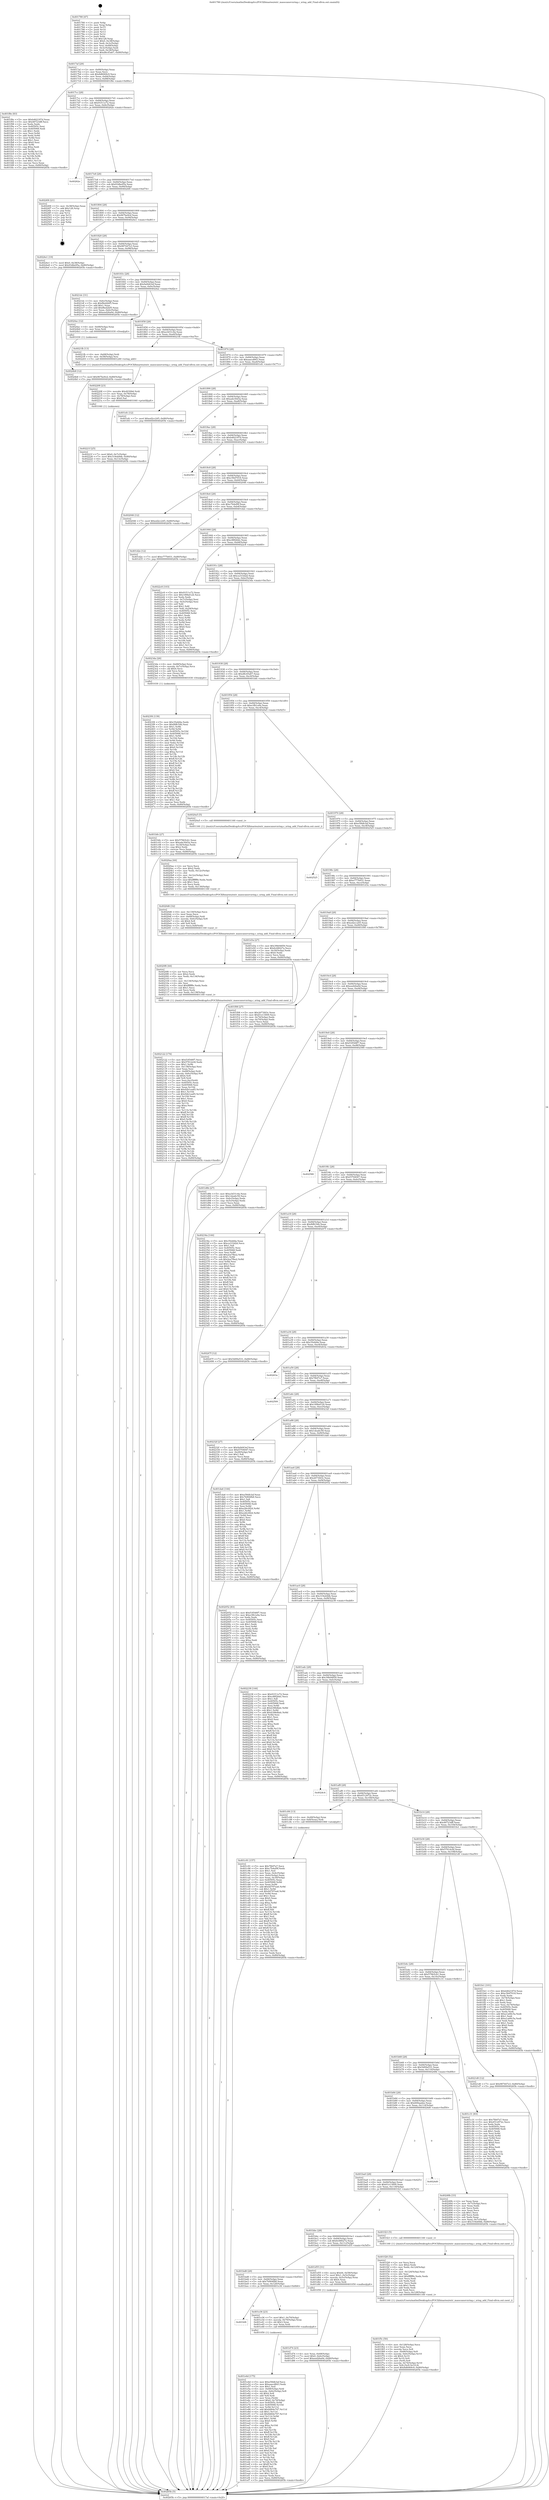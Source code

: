 digraph "0x401780" {
  label = "0x401780 (/mnt/c/Users/mathe/Desktop/tcc/POCII/binaries/extr_masscansrcxring.c_xring_add_Final-ollvm.out::main(0))"
  labelloc = "t"
  node[shape=record]

  Entry [label="",width=0.3,height=0.3,shape=circle,fillcolor=black,style=filled]
  "0x4017af" [label="{
     0x4017af [29]\l
     | [instrs]\l
     &nbsp;&nbsp;0x4017af \<+3\>: mov -0x80(%rbp),%eax\l
     &nbsp;&nbsp;0x4017b2 \<+2\>: mov %eax,%ecx\l
     &nbsp;&nbsp;0x4017b4 \<+6\>: sub $0x8d6069c9,%ecx\l
     &nbsp;&nbsp;0x4017ba \<+6\>: mov %eax,-0x84(%rbp)\l
     &nbsp;&nbsp;0x4017c0 \<+6\>: mov %ecx,-0x88(%rbp)\l
     &nbsp;&nbsp;0x4017c6 \<+6\>: je 0000000000401f8e \<main+0x80e\>\l
  }"]
  "0x401f8e" [label="{
     0x401f8e [83]\l
     | [instrs]\l
     &nbsp;&nbsp;0x401f8e \<+5\>: mov $0xb462187d,%eax\l
     &nbsp;&nbsp;0x401f93 \<+5\>: mov $0x48723dff,%ecx\l
     &nbsp;&nbsp;0x401f98 \<+2\>: xor %edx,%edx\l
     &nbsp;&nbsp;0x401f9a \<+7\>: mov 0x40505c,%esi\l
     &nbsp;&nbsp;0x401fa1 \<+7\>: mov 0x405068,%edi\l
     &nbsp;&nbsp;0x401fa8 \<+3\>: sub $0x1,%edx\l
     &nbsp;&nbsp;0x401fab \<+3\>: mov %esi,%r8d\l
     &nbsp;&nbsp;0x401fae \<+3\>: add %edx,%r8d\l
     &nbsp;&nbsp;0x401fb1 \<+4\>: imul %r8d,%esi\l
     &nbsp;&nbsp;0x401fb5 \<+3\>: and $0x1,%esi\l
     &nbsp;&nbsp;0x401fb8 \<+3\>: cmp $0x0,%esi\l
     &nbsp;&nbsp;0x401fbb \<+4\>: sete %r9b\l
     &nbsp;&nbsp;0x401fbf \<+3\>: cmp $0xa,%edi\l
     &nbsp;&nbsp;0x401fc2 \<+4\>: setl %r10b\l
     &nbsp;&nbsp;0x401fc6 \<+3\>: mov %r9b,%r11b\l
     &nbsp;&nbsp;0x401fc9 \<+3\>: and %r10b,%r11b\l
     &nbsp;&nbsp;0x401fcc \<+3\>: xor %r10b,%r9b\l
     &nbsp;&nbsp;0x401fcf \<+3\>: or %r9b,%r11b\l
     &nbsp;&nbsp;0x401fd2 \<+4\>: test $0x1,%r11b\l
     &nbsp;&nbsp;0x401fd6 \<+3\>: cmovne %ecx,%eax\l
     &nbsp;&nbsp;0x401fd9 \<+3\>: mov %eax,-0x80(%rbp)\l
     &nbsp;&nbsp;0x401fdc \<+5\>: jmp 000000000040265b \<main+0xedb\>\l
  }"]
  "0x4017cc" [label="{
     0x4017cc [28]\l
     | [instrs]\l
     &nbsp;&nbsp;0x4017cc \<+5\>: jmp 00000000004017d1 \<main+0x51\>\l
     &nbsp;&nbsp;0x4017d1 \<+6\>: mov -0x84(%rbp),%eax\l
     &nbsp;&nbsp;0x4017d7 \<+5\>: sub $0x91f11e72,%eax\l
     &nbsp;&nbsp;0x4017dc \<+6\>: mov %eax,-0x8c(%rbp)\l
     &nbsp;&nbsp;0x4017e2 \<+6\>: je 000000000040262e \<main+0xeae\>\l
  }"]
  Exit [label="",width=0.3,height=0.3,shape=circle,fillcolor=black,style=filled,peripheries=2]
  "0x40262e" [label="{
     0x40262e\l
  }", style=dashed]
  "0x4017e8" [label="{
     0x4017e8 [28]\l
     | [instrs]\l
     &nbsp;&nbsp;0x4017e8 \<+5\>: jmp 00000000004017ed \<main+0x6d\>\l
     &nbsp;&nbsp;0x4017ed \<+6\>: mov -0x84(%rbp),%eax\l
     &nbsp;&nbsp;0x4017f3 \<+5\>: sub $0x93dbe95a,%eax\l
     &nbsp;&nbsp;0x4017f8 \<+6\>: mov %eax,-0x90(%rbp)\l
     &nbsp;&nbsp;0x4017fe \<+6\>: je 00000000004024f4 \<main+0xd74\>\l
  }"]
  "0x4024b8" [label="{
     0x4024b8 [12]\l
     | [instrs]\l
     &nbsp;&nbsp;0x4024b8 \<+7\>: movl $0x967be9cd,-0x80(%rbp)\l
     &nbsp;&nbsp;0x4024bf \<+5\>: jmp 000000000040265b \<main+0xedb\>\l
  }"]
  "0x4024f4" [label="{
     0x4024f4 [21]\l
     | [instrs]\l
     &nbsp;&nbsp;0x4024f4 \<+3\>: mov -0x38(%rbp),%eax\l
     &nbsp;&nbsp;0x4024f7 \<+7\>: add $0x128,%rsp\l
     &nbsp;&nbsp;0x4024fe \<+1\>: pop %rbx\l
     &nbsp;&nbsp;0x4024ff \<+2\>: pop %r12\l
     &nbsp;&nbsp;0x402501 \<+2\>: pop %r13\l
     &nbsp;&nbsp;0x402503 \<+2\>: pop %r14\l
     &nbsp;&nbsp;0x402505 \<+2\>: pop %r15\l
     &nbsp;&nbsp;0x402507 \<+1\>: pop %rbp\l
     &nbsp;&nbsp;0x402508 \<+1\>: ret\l
  }"]
  "0x401804" [label="{
     0x401804 [28]\l
     | [instrs]\l
     &nbsp;&nbsp;0x401804 \<+5\>: jmp 0000000000401809 \<main+0x89\>\l
     &nbsp;&nbsp;0x401809 \<+6\>: mov -0x84(%rbp),%eax\l
     &nbsp;&nbsp;0x40180f \<+5\>: sub $0x967be9cd,%eax\l
     &nbsp;&nbsp;0x401814 \<+6\>: mov %eax,-0x94(%rbp)\l
     &nbsp;&nbsp;0x40181a \<+6\>: je 00000000004024e1 \<main+0xd61\>\l
  }"]
  "0x4023f4" [label="{
     0x4023f4 [139]\l
     | [instrs]\l
     &nbsp;&nbsp;0x4023f4 \<+5\>: mov $0x35ebfda,%edx\l
     &nbsp;&nbsp;0x4023f9 \<+5\>: mov $0xf6ffc54b,%esi\l
     &nbsp;&nbsp;0x4023fe \<+3\>: mov $0x1,%r8b\l
     &nbsp;&nbsp;0x402401 \<+3\>: xor %r9d,%r9d\l
     &nbsp;&nbsp;0x402404 \<+8\>: mov 0x40505c,%r10d\l
     &nbsp;&nbsp;0x40240c \<+8\>: mov 0x405068,%r11d\l
     &nbsp;&nbsp;0x402414 \<+4\>: sub $0x1,%r9d\l
     &nbsp;&nbsp;0x402418 \<+3\>: mov %r10d,%ebx\l
     &nbsp;&nbsp;0x40241b \<+3\>: add %r9d,%ebx\l
     &nbsp;&nbsp;0x40241e \<+4\>: imul %ebx,%r10d\l
     &nbsp;&nbsp;0x402422 \<+4\>: and $0x1,%r10d\l
     &nbsp;&nbsp;0x402426 \<+4\>: cmp $0x0,%r10d\l
     &nbsp;&nbsp;0x40242a \<+4\>: sete %r14b\l
     &nbsp;&nbsp;0x40242e \<+4\>: cmp $0xa,%r11d\l
     &nbsp;&nbsp;0x402432 \<+4\>: setl %r15b\l
     &nbsp;&nbsp;0x402436 \<+3\>: mov %r14b,%r12b\l
     &nbsp;&nbsp;0x402439 \<+4\>: xor $0xff,%r12b\l
     &nbsp;&nbsp;0x40243d \<+3\>: mov %r15b,%r13b\l
     &nbsp;&nbsp;0x402440 \<+4\>: xor $0xff,%r13b\l
     &nbsp;&nbsp;0x402444 \<+4\>: xor $0x0,%r8b\l
     &nbsp;&nbsp;0x402448 \<+3\>: mov %r12b,%al\l
     &nbsp;&nbsp;0x40244b \<+2\>: and $0x0,%al\l
     &nbsp;&nbsp;0x40244d \<+3\>: and %r8b,%r14b\l
     &nbsp;&nbsp;0x402450 \<+3\>: mov %r13b,%cl\l
     &nbsp;&nbsp;0x402453 \<+3\>: and $0x0,%cl\l
     &nbsp;&nbsp;0x402456 \<+3\>: and %r8b,%r15b\l
     &nbsp;&nbsp;0x402459 \<+3\>: or %r14b,%al\l
     &nbsp;&nbsp;0x40245c \<+3\>: or %r15b,%cl\l
     &nbsp;&nbsp;0x40245f \<+2\>: xor %cl,%al\l
     &nbsp;&nbsp;0x402461 \<+3\>: or %r13b,%r12b\l
     &nbsp;&nbsp;0x402464 \<+4\>: xor $0xff,%r12b\l
     &nbsp;&nbsp;0x402468 \<+4\>: or $0x0,%r8b\l
     &nbsp;&nbsp;0x40246c \<+3\>: and %r8b,%r12b\l
     &nbsp;&nbsp;0x40246f \<+3\>: or %r12b,%al\l
     &nbsp;&nbsp;0x402472 \<+2\>: test $0x1,%al\l
     &nbsp;&nbsp;0x402474 \<+3\>: cmovne %esi,%edx\l
     &nbsp;&nbsp;0x402477 \<+3\>: mov %edx,-0x80(%rbp)\l
     &nbsp;&nbsp;0x40247a \<+5\>: jmp 000000000040265b \<main+0xedb\>\l
  }"]
  "0x4024e1" [label="{
     0x4024e1 [19]\l
     | [instrs]\l
     &nbsp;&nbsp;0x4024e1 \<+7\>: movl $0x0,-0x38(%rbp)\l
     &nbsp;&nbsp;0x4024e8 \<+7\>: movl $0x93dbe95a,-0x80(%rbp)\l
     &nbsp;&nbsp;0x4024ef \<+5\>: jmp 000000000040265b \<main+0xedb\>\l
  }"]
  "0x401820" [label="{
     0x401820 [28]\l
     | [instrs]\l
     &nbsp;&nbsp;0x401820 \<+5\>: jmp 0000000000401825 \<main+0xa5\>\l
     &nbsp;&nbsp;0x401825 \<+6\>: mov -0x84(%rbp),%eax\l
     &nbsp;&nbsp;0x40182b \<+5\>: sub $0x987447e3,%eax\l
     &nbsp;&nbsp;0x401830 \<+6\>: mov %eax,-0x98(%rbp)\l
     &nbsp;&nbsp;0x401836 \<+6\>: je 00000000004021dc \<main+0xa5c\>\l
  }"]
  "0x40221f" [label="{
     0x40221f [25]\l
     | [instrs]\l
     &nbsp;&nbsp;0x40221f \<+7\>: movl $0x0,-0x7c(%rbp)\l
     &nbsp;&nbsp;0x402226 \<+7\>: movl $0x319eb9db,-0x80(%rbp)\l
     &nbsp;&nbsp;0x40222d \<+6\>: mov %eax,-0x13c(%rbp)\l
     &nbsp;&nbsp;0x402233 \<+5\>: jmp 000000000040265b \<main+0xedb\>\l
  }"]
  "0x4021dc" [label="{
     0x4021dc [31]\l
     | [instrs]\l
     &nbsp;&nbsp;0x4021dc \<+3\>: mov -0x6c(%rbp),%eax\l
     &nbsp;&nbsp;0x4021df \<+5\>: sub $0xf8ed2bf5,%eax\l
     &nbsp;&nbsp;0x4021e4 \<+3\>: add $0x1,%eax\l
     &nbsp;&nbsp;0x4021e7 \<+5\>: add $0xf8ed2bf5,%eax\l
     &nbsp;&nbsp;0x4021ec \<+3\>: mov %eax,-0x6c(%rbp)\l
     &nbsp;&nbsp;0x4021ef \<+7\>: movl $0xeed26a0d,-0x80(%rbp)\l
     &nbsp;&nbsp;0x4021f6 \<+5\>: jmp 000000000040265b \<main+0xedb\>\l
  }"]
  "0x40183c" [label="{
     0x40183c [28]\l
     | [instrs]\l
     &nbsp;&nbsp;0x40183c \<+5\>: jmp 0000000000401841 \<main+0xc1\>\l
     &nbsp;&nbsp;0x401841 \<+6\>: mov -0x84(%rbp),%eax\l
     &nbsp;&nbsp;0x401847 \<+5\>: sub $0x9a9d43ef,%eax\l
     &nbsp;&nbsp;0x40184c \<+6\>: mov %eax,-0x9c(%rbp)\l
     &nbsp;&nbsp;0x401852 \<+6\>: je 00000000004024ac \<main+0xd2c\>\l
  }"]
  "0x402208" [label="{
     0x402208 [23]\l
     | [instrs]\l
     &nbsp;&nbsp;0x402208 \<+10\>: movabs $0x4030b6,%rdi\l
     &nbsp;&nbsp;0x402212 \<+3\>: mov %eax,-0x78(%rbp)\l
     &nbsp;&nbsp;0x402215 \<+3\>: mov -0x78(%rbp),%esi\l
     &nbsp;&nbsp;0x402218 \<+2\>: mov $0x0,%al\l
     &nbsp;&nbsp;0x40221a \<+5\>: call 0000000000401040 \<printf@plt\>\l
     | [calls]\l
     &nbsp;&nbsp;0x401040 \{1\} (unknown)\l
  }"]
  "0x4024ac" [label="{
     0x4024ac [12]\l
     | [instrs]\l
     &nbsp;&nbsp;0x4024ac \<+4\>: mov -0x68(%rbp),%rax\l
     &nbsp;&nbsp;0x4024b0 \<+3\>: mov %rax,%rdi\l
     &nbsp;&nbsp;0x4024b3 \<+5\>: call 0000000000401030 \<free@plt\>\l
     | [calls]\l
     &nbsp;&nbsp;0x401030 \{1\} (unknown)\l
  }"]
  "0x401858" [label="{
     0x401858 [28]\l
     | [instrs]\l
     &nbsp;&nbsp;0x401858 \<+5\>: jmp 000000000040185d \<main+0xdd\>\l
     &nbsp;&nbsp;0x40185d \<+6\>: mov -0x84(%rbp),%eax\l
     &nbsp;&nbsp;0x401863 \<+5\>: sub $0xa3d31c4a,%eax\l
     &nbsp;&nbsp;0x401868 \<+6\>: mov %eax,-0xa0(%rbp)\l
     &nbsp;&nbsp;0x40186e \<+6\>: je 00000000004021fb \<main+0xa7b\>\l
  }"]
  "0x402122" [label="{
     0x402122 [174]\l
     | [instrs]\l
     &nbsp;&nbsp;0x402122 \<+5\>: mov $0xf18548f7,%ecx\l
     &nbsp;&nbsp;0x402127 \<+5\>: mov $0x5761dcfd,%edx\l
     &nbsp;&nbsp;0x40212c \<+3\>: mov $0x1,%r9b\l
     &nbsp;&nbsp;0x40212f \<+6\>: mov -0x138(%rbp),%esi\l
     &nbsp;&nbsp;0x402135 \<+3\>: imul %eax,%esi\l
     &nbsp;&nbsp;0x402138 \<+4\>: mov -0x68(%rbp),%rdi\l
     &nbsp;&nbsp;0x40213c \<+4\>: movslq -0x6c(%rbp),%r8\l
     &nbsp;&nbsp;0x402140 \<+4\>: shl $0x4,%r8\l
     &nbsp;&nbsp;0x402144 \<+3\>: add %r8,%rdi\l
     &nbsp;&nbsp;0x402147 \<+3\>: mov %esi,0xc(%rdi)\l
     &nbsp;&nbsp;0x40214a \<+7\>: mov 0x40505c,%eax\l
     &nbsp;&nbsp;0x402151 \<+7\>: mov 0x405068,%esi\l
     &nbsp;&nbsp;0x402158 \<+3\>: mov %eax,%r10d\l
     &nbsp;&nbsp;0x40215b \<+7\>: add $0x92b1ea85,%r10d\l
     &nbsp;&nbsp;0x402162 \<+4\>: sub $0x1,%r10d\l
     &nbsp;&nbsp;0x402166 \<+7\>: sub $0x92b1ea85,%r10d\l
     &nbsp;&nbsp;0x40216d \<+4\>: imul %r10d,%eax\l
     &nbsp;&nbsp;0x402171 \<+3\>: and $0x1,%eax\l
     &nbsp;&nbsp;0x402174 \<+3\>: cmp $0x0,%eax\l
     &nbsp;&nbsp;0x402177 \<+4\>: sete %r11b\l
     &nbsp;&nbsp;0x40217b \<+3\>: cmp $0xa,%esi\l
     &nbsp;&nbsp;0x40217e \<+3\>: setl %bl\l
     &nbsp;&nbsp;0x402181 \<+3\>: mov %r11b,%r14b\l
     &nbsp;&nbsp;0x402184 \<+4\>: xor $0xff,%r14b\l
     &nbsp;&nbsp;0x402188 \<+3\>: mov %bl,%r15b\l
     &nbsp;&nbsp;0x40218b \<+4\>: xor $0xff,%r15b\l
     &nbsp;&nbsp;0x40218f \<+4\>: xor $0x0,%r9b\l
     &nbsp;&nbsp;0x402193 \<+3\>: mov %r14b,%r12b\l
     &nbsp;&nbsp;0x402196 \<+4\>: and $0x0,%r12b\l
     &nbsp;&nbsp;0x40219a \<+3\>: and %r9b,%r11b\l
     &nbsp;&nbsp;0x40219d \<+3\>: mov %r15b,%r13b\l
     &nbsp;&nbsp;0x4021a0 \<+4\>: and $0x0,%r13b\l
     &nbsp;&nbsp;0x4021a4 \<+3\>: and %r9b,%bl\l
     &nbsp;&nbsp;0x4021a7 \<+3\>: or %r11b,%r12b\l
     &nbsp;&nbsp;0x4021aa \<+3\>: or %bl,%r13b\l
     &nbsp;&nbsp;0x4021ad \<+3\>: xor %r13b,%r12b\l
     &nbsp;&nbsp;0x4021b0 \<+3\>: or %r15b,%r14b\l
     &nbsp;&nbsp;0x4021b3 \<+4\>: xor $0xff,%r14b\l
     &nbsp;&nbsp;0x4021b7 \<+4\>: or $0x0,%r9b\l
     &nbsp;&nbsp;0x4021bb \<+3\>: and %r9b,%r14b\l
     &nbsp;&nbsp;0x4021be \<+3\>: or %r14b,%r12b\l
     &nbsp;&nbsp;0x4021c1 \<+4\>: test $0x1,%r12b\l
     &nbsp;&nbsp;0x4021c5 \<+3\>: cmovne %edx,%ecx\l
     &nbsp;&nbsp;0x4021c8 \<+3\>: mov %ecx,-0x80(%rbp)\l
     &nbsp;&nbsp;0x4021cb \<+5\>: jmp 000000000040265b \<main+0xedb\>\l
  }"]
  "0x4021fb" [label="{
     0x4021fb [13]\l
     | [instrs]\l
     &nbsp;&nbsp;0x4021fb \<+4\>: mov -0x68(%rbp),%rdi\l
     &nbsp;&nbsp;0x4021ff \<+4\>: mov -0x58(%rbp),%rsi\l
     &nbsp;&nbsp;0x402203 \<+5\>: call 0000000000401240 \<xring_add\>\l
     | [calls]\l
     &nbsp;&nbsp;0x401240 \{1\} (/mnt/c/Users/mathe/Desktop/tcc/POCII/binaries/extr_masscansrcxring.c_xring_add_Final-ollvm.out::xring_add)\l
  }"]
  "0x401874" [label="{
     0x401874 [28]\l
     | [instrs]\l
     &nbsp;&nbsp;0x401874 \<+5\>: jmp 0000000000401879 \<main+0xf9\>\l
     &nbsp;&nbsp;0x401879 \<+6\>: mov -0x84(%rbp),%eax\l
     &nbsp;&nbsp;0x40187f \<+5\>: sub $0xaaecd843,%eax\l
     &nbsp;&nbsp;0x401884 \<+6\>: mov %eax,-0xa4(%rbp)\l
     &nbsp;&nbsp;0x40188a \<+6\>: je 0000000000401efc \<main+0x77c\>\l
  }"]
  "0x4020f6" [label="{
     0x4020f6 [44]\l
     | [instrs]\l
     &nbsp;&nbsp;0x4020f6 \<+2\>: xor %ecx,%ecx\l
     &nbsp;&nbsp;0x4020f8 \<+5\>: mov $0x2,%edx\l
     &nbsp;&nbsp;0x4020fd \<+6\>: mov %edx,-0x134(%rbp)\l
     &nbsp;&nbsp;0x402103 \<+1\>: cltd\l
     &nbsp;&nbsp;0x402104 \<+6\>: mov -0x134(%rbp),%esi\l
     &nbsp;&nbsp;0x40210a \<+2\>: idiv %esi\l
     &nbsp;&nbsp;0x40210c \<+6\>: imul $0xfffffffe,%edx,%edx\l
     &nbsp;&nbsp;0x402112 \<+3\>: sub $0x1,%ecx\l
     &nbsp;&nbsp;0x402115 \<+2\>: sub %ecx,%edx\l
     &nbsp;&nbsp;0x402117 \<+6\>: mov %edx,-0x138(%rbp)\l
     &nbsp;&nbsp;0x40211d \<+5\>: call 0000000000401160 \<next_i\>\l
     | [calls]\l
     &nbsp;&nbsp;0x401160 \{1\} (/mnt/c/Users/mathe/Desktop/tcc/POCII/binaries/extr_masscansrcxring.c_xring_add_Final-ollvm.out::next_i)\l
  }"]
  "0x401efc" [label="{
     0x401efc [12]\l
     | [instrs]\l
     &nbsp;&nbsp;0x401efc \<+7\>: movl $0xed2cc245,-0x80(%rbp)\l
     &nbsp;&nbsp;0x401f03 \<+5\>: jmp 000000000040265b \<main+0xedb\>\l
  }"]
  "0x401890" [label="{
     0x401890 [28]\l
     | [instrs]\l
     &nbsp;&nbsp;0x401890 \<+5\>: jmp 0000000000401895 \<main+0x115\>\l
     &nbsp;&nbsp;0x401895 \<+6\>: mov -0x84(%rbp),%eax\l
     &nbsp;&nbsp;0x40189b \<+5\>: sub $0xade30d3a,%eax\l
     &nbsp;&nbsp;0x4018a0 \<+6\>: mov %eax,-0xa8(%rbp)\l
     &nbsp;&nbsp;0x4018a6 \<+6\>: je 0000000000401c19 \<main+0x499\>\l
  }"]
  "0x4020d6" [label="{
     0x4020d6 [32]\l
     | [instrs]\l
     &nbsp;&nbsp;0x4020d6 \<+6\>: mov -0x130(%rbp),%ecx\l
     &nbsp;&nbsp;0x4020dc \<+3\>: imul %eax,%ecx\l
     &nbsp;&nbsp;0x4020df \<+4\>: mov -0x68(%rbp),%rdi\l
     &nbsp;&nbsp;0x4020e3 \<+4\>: movslq -0x6c(%rbp),%r8\l
     &nbsp;&nbsp;0x4020e7 \<+4\>: shl $0x4,%r8\l
     &nbsp;&nbsp;0x4020eb \<+3\>: add %r8,%rdi\l
     &nbsp;&nbsp;0x4020ee \<+3\>: mov %ecx,0x8(%rdi)\l
     &nbsp;&nbsp;0x4020f1 \<+5\>: call 0000000000401160 \<next_i\>\l
     | [calls]\l
     &nbsp;&nbsp;0x401160 \{1\} (/mnt/c/Users/mathe/Desktop/tcc/POCII/binaries/extr_masscansrcxring.c_xring_add_Final-ollvm.out::next_i)\l
  }"]
  "0x401c19" [label="{
     0x401c19\l
  }", style=dashed]
  "0x4018ac" [label="{
     0x4018ac [28]\l
     | [instrs]\l
     &nbsp;&nbsp;0x4018ac \<+5\>: jmp 00000000004018b1 \<main+0x131\>\l
     &nbsp;&nbsp;0x4018b1 \<+6\>: mov -0x84(%rbp),%eax\l
     &nbsp;&nbsp;0x4018b7 \<+5\>: sub $0xb462187d,%eax\l
     &nbsp;&nbsp;0x4018bc \<+6\>: mov %eax,-0xac(%rbp)\l
     &nbsp;&nbsp;0x4018c2 \<+6\>: je 0000000000402561 \<main+0xde1\>\l
  }"]
  "0x4020aa" [label="{
     0x4020aa [44]\l
     | [instrs]\l
     &nbsp;&nbsp;0x4020aa \<+2\>: xor %ecx,%ecx\l
     &nbsp;&nbsp;0x4020ac \<+5\>: mov $0x2,%edx\l
     &nbsp;&nbsp;0x4020b1 \<+6\>: mov %edx,-0x12c(%rbp)\l
     &nbsp;&nbsp;0x4020b7 \<+1\>: cltd\l
     &nbsp;&nbsp;0x4020b8 \<+6\>: mov -0x12c(%rbp),%esi\l
     &nbsp;&nbsp;0x4020be \<+2\>: idiv %esi\l
     &nbsp;&nbsp;0x4020c0 \<+6\>: imul $0xfffffffe,%edx,%edx\l
     &nbsp;&nbsp;0x4020c6 \<+3\>: sub $0x1,%ecx\l
     &nbsp;&nbsp;0x4020c9 \<+2\>: sub %ecx,%edx\l
     &nbsp;&nbsp;0x4020cb \<+6\>: mov %edx,-0x130(%rbp)\l
     &nbsp;&nbsp;0x4020d1 \<+5\>: call 0000000000401160 \<next_i\>\l
     | [calls]\l
     &nbsp;&nbsp;0x401160 \{1\} (/mnt/c/Users/mathe/Desktop/tcc/POCII/binaries/extr_masscansrcxring.c_xring_add_Final-ollvm.out::next_i)\l
  }"]
  "0x402561" [label="{
     0x402561\l
  }", style=dashed]
  "0x4018c8" [label="{
     0x4018c8 [28]\l
     | [instrs]\l
     &nbsp;&nbsp;0x4018c8 \<+5\>: jmp 00000000004018cd \<main+0x14d\>\l
     &nbsp;&nbsp;0x4018cd \<+6\>: mov -0x84(%rbp),%eax\l
     &nbsp;&nbsp;0x4018d3 \<+5\>: sub $0xc56d7018,%eax\l
     &nbsp;&nbsp;0x4018d8 \<+6\>: mov %eax,-0xb0(%rbp)\l
     &nbsp;&nbsp;0x4018de \<+6\>: je 0000000000402046 \<main+0x8c6\>\l
  }"]
  "0x401f5c" [label="{
     0x401f5c [50]\l
     | [instrs]\l
     &nbsp;&nbsp;0x401f5c \<+6\>: mov -0x128(%rbp),%ecx\l
     &nbsp;&nbsp;0x401f62 \<+3\>: imul %eax,%ecx\l
     &nbsp;&nbsp;0x401f65 \<+3\>: movslq %ecx,%r8\l
     &nbsp;&nbsp;0x401f68 \<+4\>: mov -0x68(%rbp),%r9\l
     &nbsp;&nbsp;0x401f6c \<+4\>: movslq -0x6c(%rbp),%r10\l
     &nbsp;&nbsp;0x401f70 \<+4\>: shl $0x4,%r10\l
     &nbsp;&nbsp;0x401f74 \<+3\>: add %r10,%r9\l
     &nbsp;&nbsp;0x401f77 \<+3\>: mov (%r9),%r9\l
     &nbsp;&nbsp;0x401f7a \<+4\>: movslq -0x74(%rbp),%r10\l
     &nbsp;&nbsp;0x401f7e \<+4\>: mov %r8,(%r9,%r10,8)\l
     &nbsp;&nbsp;0x401f82 \<+7\>: movl $0x8d6069c9,-0x80(%rbp)\l
     &nbsp;&nbsp;0x401f89 \<+5\>: jmp 000000000040265b \<main+0xedb\>\l
  }"]
  "0x402046" [label="{
     0x402046 [12]\l
     | [instrs]\l
     &nbsp;&nbsp;0x402046 \<+7\>: movl $0xed2cc245,-0x80(%rbp)\l
     &nbsp;&nbsp;0x40204d \<+5\>: jmp 000000000040265b \<main+0xedb\>\l
  }"]
  "0x4018e4" [label="{
     0x4018e4 [28]\l
     | [instrs]\l
     &nbsp;&nbsp;0x4018e4 \<+5\>: jmp 00000000004018e9 \<main+0x169\>\l
     &nbsp;&nbsp;0x4018e9 \<+6\>: mov -0x84(%rbp),%eax\l
     &nbsp;&nbsp;0x4018ef \<+5\>: sub $0xc7b4ef9f,%eax\l
     &nbsp;&nbsp;0x4018f4 \<+6\>: mov %eax,-0xb4(%rbp)\l
     &nbsp;&nbsp;0x4018fa \<+6\>: je 0000000000401d2e \<main+0x5ae\>\l
  }"]
  "0x401f28" [label="{
     0x401f28 [52]\l
     | [instrs]\l
     &nbsp;&nbsp;0x401f28 \<+2\>: xor %ecx,%ecx\l
     &nbsp;&nbsp;0x401f2a \<+5\>: mov $0x2,%edx\l
     &nbsp;&nbsp;0x401f2f \<+6\>: mov %edx,-0x124(%rbp)\l
     &nbsp;&nbsp;0x401f35 \<+1\>: cltd\l
     &nbsp;&nbsp;0x401f36 \<+6\>: mov -0x124(%rbp),%esi\l
     &nbsp;&nbsp;0x401f3c \<+2\>: idiv %esi\l
     &nbsp;&nbsp;0x401f3e \<+6\>: imul $0xfffffffe,%edx,%edx\l
     &nbsp;&nbsp;0x401f44 \<+2\>: mov %ecx,%edi\l
     &nbsp;&nbsp;0x401f46 \<+2\>: sub %edx,%edi\l
     &nbsp;&nbsp;0x401f48 \<+2\>: mov %ecx,%edx\l
     &nbsp;&nbsp;0x401f4a \<+3\>: sub $0x1,%edx\l
     &nbsp;&nbsp;0x401f4d \<+2\>: add %edx,%edi\l
     &nbsp;&nbsp;0x401f4f \<+2\>: sub %edi,%ecx\l
     &nbsp;&nbsp;0x401f51 \<+6\>: mov %ecx,-0x128(%rbp)\l
     &nbsp;&nbsp;0x401f57 \<+5\>: call 0000000000401160 \<next_i\>\l
     | [calls]\l
     &nbsp;&nbsp;0x401160 \{1\} (/mnt/c/Users/mathe/Desktop/tcc/POCII/binaries/extr_masscansrcxring.c_xring_add_Final-ollvm.out::next_i)\l
  }"]
  "0x401d2e" [label="{
     0x401d2e [12]\l
     | [instrs]\l
     &nbsp;&nbsp;0x401d2e \<+7\>: movl $0xe777b931,-0x80(%rbp)\l
     &nbsp;&nbsp;0x401d35 \<+5\>: jmp 000000000040265b \<main+0xedb\>\l
  }"]
  "0x401900" [label="{
     0x401900 [28]\l
     | [instrs]\l
     &nbsp;&nbsp;0x401900 \<+5\>: jmp 0000000000401905 \<main+0x185\>\l
     &nbsp;&nbsp;0x401905 \<+6\>: mov -0x84(%rbp),%eax\l
     &nbsp;&nbsp;0x40190b \<+5\>: sub $0xc88f26dc,%eax\l
     &nbsp;&nbsp;0x401910 \<+6\>: mov %eax,-0xb8(%rbp)\l
     &nbsp;&nbsp;0x401916 \<+6\>: je 00000000004022c8 \<main+0xb48\>\l
  }"]
  "0x401e4d" [label="{
     0x401e4d [175]\l
     | [instrs]\l
     &nbsp;&nbsp;0x401e4d \<+5\>: mov $0xe58db3af,%ecx\l
     &nbsp;&nbsp;0x401e52 \<+5\>: mov $0xaaecd843,%edx\l
     &nbsp;&nbsp;0x401e57 \<+3\>: mov $0x1,%sil\l
     &nbsp;&nbsp;0x401e5a \<+4\>: mov -0x68(%rbp),%rdi\l
     &nbsp;&nbsp;0x401e5e \<+4\>: movslq -0x6c(%rbp),%r8\l
     &nbsp;&nbsp;0x401e62 \<+4\>: shl $0x4,%r8\l
     &nbsp;&nbsp;0x401e66 \<+3\>: add %r8,%rdi\l
     &nbsp;&nbsp;0x401e69 \<+3\>: mov %rax,(%rdi)\l
     &nbsp;&nbsp;0x401e6c \<+7\>: movl $0x0,-0x74(%rbp)\l
     &nbsp;&nbsp;0x401e73 \<+8\>: mov 0x40505c,%r9d\l
     &nbsp;&nbsp;0x401e7b \<+8\>: mov 0x405068,%r10d\l
     &nbsp;&nbsp;0x401e83 \<+3\>: mov %r9d,%r11d\l
     &nbsp;&nbsp;0x401e86 \<+7\>: add $0x8d64e747,%r11d\l
     &nbsp;&nbsp;0x401e8d \<+4\>: sub $0x1,%r11d\l
     &nbsp;&nbsp;0x401e91 \<+7\>: sub $0x8d64e747,%r11d\l
     &nbsp;&nbsp;0x401e98 \<+4\>: imul %r11d,%r9d\l
     &nbsp;&nbsp;0x401e9c \<+4\>: and $0x1,%r9d\l
     &nbsp;&nbsp;0x401ea0 \<+4\>: cmp $0x0,%r9d\l
     &nbsp;&nbsp;0x401ea4 \<+3\>: sete %bl\l
     &nbsp;&nbsp;0x401ea7 \<+4\>: cmp $0xa,%r10d\l
     &nbsp;&nbsp;0x401eab \<+4\>: setl %r14b\l
     &nbsp;&nbsp;0x401eaf \<+3\>: mov %bl,%r15b\l
     &nbsp;&nbsp;0x401eb2 \<+4\>: xor $0xff,%r15b\l
     &nbsp;&nbsp;0x401eb6 \<+3\>: mov %r14b,%r12b\l
     &nbsp;&nbsp;0x401eb9 \<+4\>: xor $0xff,%r12b\l
     &nbsp;&nbsp;0x401ebd \<+4\>: xor $0x0,%sil\l
     &nbsp;&nbsp;0x401ec1 \<+3\>: mov %r15b,%r13b\l
     &nbsp;&nbsp;0x401ec4 \<+4\>: and $0x0,%r13b\l
     &nbsp;&nbsp;0x401ec8 \<+3\>: and %sil,%bl\l
     &nbsp;&nbsp;0x401ecb \<+3\>: mov %r12b,%al\l
     &nbsp;&nbsp;0x401ece \<+2\>: and $0x0,%al\l
     &nbsp;&nbsp;0x401ed0 \<+3\>: and %sil,%r14b\l
     &nbsp;&nbsp;0x401ed3 \<+3\>: or %bl,%r13b\l
     &nbsp;&nbsp;0x401ed6 \<+3\>: or %r14b,%al\l
     &nbsp;&nbsp;0x401ed9 \<+3\>: xor %al,%r13b\l
     &nbsp;&nbsp;0x401edc \<+3\>: or %r12b,%r15b\l
     &nbsp;&nbsp;0x401edf \<+4\>: xor $0xff,%r15b\l
     &nbsp;&nbsp;0x401ee3 \<+4\>: or $0x0,%sil\l
     &nbsp;&nbsp;0x401ee7 \<+3\>: and %sil,%r15b\l
     &nbsp;&nbsp;0x401eea \<+3\>: or %r15b,%r13b\l
     &nbsp;&nbsp;0x401eed \<+4\>: test $0x1,%r13b\l
     &nbsp;&nbsp;0x401ef1 \<+3\>: cmovne %edx,%ecx\l
     &nbsp;&nbsp;0x401ef4 \<+3\>: mov %ecx,-0x80(%rbp)\l
     &nbsp;&nbsp;0x401ef7 \<+5\>: jmp 000000000040265b \<main+0xedb\>\l
  }"]
  "0x4022c8" [label="{
     0x4022c8 [103]\l
     | [instrs]\l
     &nbsp;&nbsp;0x4022c8 \<+5\>: mov $0x91f11e72,%eax\l
     &nbsp;&nbsp;0x4022cd \<+5\>: mov $0x189bd124,%ecx\l
     &nbsp;&nbsp;0x4022d2 \<+2\>: xor %edx,%edx\l
     &nbsp;&nbsp;0x4022d4 \<+3\>: mov -0x7c(%rbp),%esi\l
     &nbsp;&nbsp;0x4022d7 \<+3\>: cmp -0x5c(%rbp),%esi\l
     &nbsp;&nbsp;0x4022da \<+4\>: setl %dil\l
     &nbsp;&nbsp;0x4022de \<+4\>: and $0x1,%dil\l
     &nbsp;&nbsp;0x4022e2 \<+4\>: mov %dil,-0x29(%rbp)\l
     &nbsp;&nbsp;0x4022e6 \<+7\>: mov 0x40505c,%esi\l
     &nbsp;&nbsp;0x4022ed \<+8\>: mov 0x405068,%r8d\l
     &nbsp;&nbsp;0x4022f5 \<+3\>: sub $0x1,%edx\l
     &nbsp;&nbsp;0x4022f8 \<+3\>: mov %esi,%r9d\l
     &nbsp;&nbsp;0x4022fb \<+3\>: add %edx,%r9d\l
     &nbsp;&nbsp;0x4022fe \<+4\>: imul %r9d,%esi\l
     &nbsp;&nbsp;0x402302 \<+3\>: and $0x1,%esi\l
     &nbsp;&nbsp;0x402305 \<+3\>: cmp $0x0,%esi\l
     &nbsp;&nbsp;0x402308 \<+4\>: sete %dil\l
     &nbsp;&nbsp;0x40230c \<+4\>: cmp $0xa,%r8d\l
     &nbsp;&nbsp;0x402310 \<+4\>: setl %r10b\l
     &nbsp;&nbsp;0x402314 \<+3\>: mov %dil,%r11b\l
     &nbsp;&nbsp;0x402317 \<+3\>: and %r10b,%r11b\l
     &nbsp;&nbsp;0x40231a \<+3\>: xor %r10b,%dil\l
     &nbsp;&nbsp;0x40231d \<+3\>: or %dil,%r11b\l
     &nbsp;&nbsp;0x402320 \<+4\>: test $0x1,%r11b\l
     &nbsp;&nbsp;0x402324 \<+3\>: cmovne %ecx,%eax\l
     &nbsp;&nbsp;0x402327 \<+3\>: mov %eax,-0x80(%rbp)\l
     &nbsp;&nbsp;0x40232a \<+5\>: jmp 000000000040265b \<main+0xedb\>\l
  }"]
  "0x40191c" [label="{
     0x40191c [28]\l
     | [instrs]\l
     &nbsp;&nbsp;0x40191c \<+5\>: jmp 0000000000401921 \<main+0x1a1\>\l
     &nbsp;&nbsp;0x401921 \<+6\>: mov -0x84(%rbp),%eax\l
     &nbsp;&nbsp;0x401927 \<+5\>: sub $0xca333d2d,%eax\l
     &nbsp;&nbsp;0x40192c \<+6\>: mov %eax,-0xbc(%rbp)\l
     &nbsp;&nbsp;0x401932 \<+6\>: je 00000000004023da \<main+0xc5a\>\l
  }"]
  "0x401bf4" [label="{
     0x401bf4\l
  }", style=dashed]
  "0x4023da" [label="{
     0x4023da [26]\l
     | [instrs]\l
     &nbsp;&nbsp;0x4023da \<+4\>: mov -0x68(%rbp),%rax\l
     &nbsp;&nbsp;0x4023de \<+4\>: movslq -0x7c(%rbp),%rcx\l
     &nbsp;&nbsp;0x4023e2 \<+4\>: shl $0x4,%rcx\l
     &nbsp;&nbsp;0x4023e6 \<+3\>: add %rcx,%rax\l
     &nbsp;&nbsp;0x4023e9 \<+3\>: mov (%rax),%rax\l
     &nbsp;&nbsp;0x4023ec \<+3\>: mov %rax,%rdi\l
     &nbsp;&nbsp;0x4023ef \<+5\>: call 0000000000401030 \<free@plt\>\l
     | [calls]\l
     &nbsp;&nbsp;0x401030 \{1\} (unknown)\l
  }"]
  "0x401938" [label="{
     0x401938 [28]\l
     | [instrs]\l
     &nbsp;&nbsp;0x401938 \<+5\>: jmp 000000000040193d \<main+0x1bd\>\l
     &nbsp;&nbsp;0x40193d \<+6\>: mov -0x84(%rbp),%eax\l
     &nbsp;&nbsp;0x401943 \<+5\>: sub $0xd8c45a67,%eax\l
     &nbsp;&nbsp;0x401948 \<+6\>: mov %eax,-0xc0(%rbp)\l
     &nbsp;&nbsp;0x40194e \<+6\>: je 0000000000401bfe \<main+0x47e\>\l
  }"]
  "0x401e36" [label="{
     0x401e36 [23]\l
     | [instrs]\l
     &nbsp;&nbsp;0x401e36 \<+7\>: movl $0x1,-0x70(%rbp)\l
     &nbsp;&nbsp;0x401e3d \<+4\>: movslq -0x70(%rbp),%rax\l
     &nbsp;&nbsp;0x401e41 \<+4\>: shl $0x3,%rax\l
     &nbsp;&nbsp;0x401e45 \<+3\>: mov %rax,%rdi\l
     &nbsp;&nbsp;0x401e48 \<+5\>: call 0000000000401050 \<malloc@plt\>\l
     | [calls]\l
     &nbsp;&nbsp;0x401050 \{1\} (unknown)\l
  }"]
  "0x401bfe" [label="{
     0x401bfe [27]\l
     | [instrs]\l
     &nbsp;&nbsp;0x401bfe \<+5\>: mov $0x579b5cb1,%eax\l
     &nbsp;&nbsp;0x401c03 \<+5\>: mov $0xade30d3a,%ecx\l
     &nbsp;&nbsp;0x401c08 \<+3\>: mov -0x34(%rbp),%edx\l
     &nbsp;&nbsp;0x401c0b \<+3\>: cmp $0x2,%edx\l
     &nbsp;&nbsp;0x401c0e \<+3\>: cmovne %ecx,%eax\l
     &nbsp;&nbsp;0x401c11 \<+3\>: mov %eax,-0x80(%rbp)\l
     &nbsp;&nbsp;0x401c14 \<+5\>: jmp 000000000040265b \<main+0xedb\>\l
  }"]
  "0x401954" [label="{
     0x401954 [28]\l
     | [instrs]\l
     &nbsp;&nbsp;0x401954 \<+5\>: jmp 0000000000401959 \<main+0x1d9\>\l
     &nbsp;&nbsp;0x401959 \<+6\>: mov -0x84(%rbp),%eax\l
     &nbsp;&nbsp;0x40195f \<+5\>: sub $0xe3fb1a9a,%eax\l
     &nbsp;&nbsp;0x401964 \<+6\>: mov %eax,-0xc4(%rbp)\l
     &nbsp;&nbsp;0x40196a \<+6\>: je 00000000004020a5 \<main+0x925\>\l
  }"]
  "0x40265b" [label="{
     0x40265b [5]\l
     | [instrs]\l
     &nbsp;&nbsp;0x40265b \<+5\>: jmp 00000000004017af \<main+0x2f\>\l
  }"]
  "0x401780" [label="{
     0x401780 [47]\l
     | [instrs]\l
     &nbsp;&nbsp;0x401780 \<+1\>: push %rbp\l
     &nbsp;&nbsp;0x401781 \<+3\>: mov %rsp,%rbp\l
     &nbsp;&nbsp;0x401784 \<+2\>: push %r15\l
     &nbsp;&nbsp;0x401786 \<+2\>: push %r14\l
     &nbsp;&nbsp;0x401788 \<+2\>: push %r13\l
     &nbsp;&nbsp;0x40178a \<+2\>: push %r12\l
     &nbsp;&nbsp;0x40178c \<+1\>: push %rbx\l
     &nbsp;&nbsp;0x40178d \<+7\>: sub $0x128,%rsp\l
     &nbsp;&nbsp;0x401794 \<+7\>: movl $0x0,-0x38(%rbp)\l
     &nbsp;&nbsp;0x40179b \<+3\>: mov %edi,-0x3c(%rbp)\l
     &nbsp;&nbsp;0x40179e \<+4\>: mov %rsi,-0x48(%rbp)\l
     &nbsp;&nbsp;0x4017a2 \<+3\>: mov -0x3c(%rbp),%edi\l
     &nbsp;&nbsp;0x4017a5 \<+3\>: mov %edi,-0x34(%rbp)\l
     &nbsp;&nbsp;0x4017a8 \<+7\>: movl $0xd8c45a67,-0x80(%rbp)\l
  }"]
  "0x401d74" [label="{
     0x401d74 [23]\l
     | [instrs]\l
     &nbsp;&nbsp;0x401d74 \<+4\>: mov %rax,-0x68(%rbp)\l
     &nbsp;&nbsp;0x401d78 \<+7\>: movl $0x0,-0x6c(%rbp)\l
     &nbsp;&nbsp;0x401d7f \<+7\>: movl $0xeed26a0d,-0x80(%rbp)\l
     &nbsp;&nbsp;0x401d86 \<+5\>: jmp 000000000040265b \<main+0xedb\>\l
  }"]
  "0x4020a5" [label="{
     0x4020a5 [5]\l
     | [instrs]\l
     &nbsp;&nbsp;0x4020a5 \<+5\>: call 0000000000401160 \<next_i\>\l
     | [calls]\l
     &nbsp;&nbsp;0x401160 \{1\} (/mnt/c/Users/mathe/Desktop/tcc/POCII/binaries/extr_masscansrcxring.c_xring_add_Final-ollvm.out::next_i)\l
  }"]
  "0x401970" [label="{
     0x401970 [28]\l
     | [instrs]\l
     &nbsp;&nbsp;0x401970 \<+5\>: jmp 0000000000401975 \<main+0x1f5\>\l
     &nbsp;&nbsp;0x401975 \<+6\>: mov -0x84(%rbp),%eax\l
     &nbsp;&nbsp;0x40197b \<+5\>: sub $0xe58db3af,%eax\l
     &nbsp;&nbsp;0x401980 \<+6\>: mov %eax,-0xc8(%rbp)\l
     &nbsp;&nbsp;0x401986 \<+6\>: je 0000000000402525 \<main+0xda5\>\l
  }"]
  "0x401bd8" [label="{
     0x401bd8 [28]\l
     | [instrs]\l
     &nbsp;&nbsp;0x401bd8 \<+5\>: jmp 0000000000401bdd \<main+0x45d\>\l
     &nbsp;&nbsp;0x401bdd \<+6\>: mov -0x84(%rbp),%eax\l
     &nbsp;&nbsp;0x401be3 \<+5\>: sub $0x7b904fb8,%eax\l
     &nbsp;&nbsp;0x401be8 \<+6\>: mov %eax,-0x120(%rbp)\l
     &nbsp;&nbsp;0x401bee \<+6\>: je 0000000000401e36 \<main+0x6b6\>\l
  }"]
  "0x402525" [label="{
     0x402525\l
  }", style=dashed]
  "0x40198c" [label="{
     0x40198c [28]\l
     | [instrs]\l
     &nbsp;&nbsp;0x40198c \<+5\>: jmp 0000000000401991 \<main+0x211\>\l
     &nbsp;&nbsp;0x401991 \<+6\>: mov -0x84(%rbp),%eax\l
     &nbsp;&nbsp;0x401997 \<+5\>: sub $0xe777b931,%eax\l
     &nbsp;&nbsp;0x40199c \<+6\>: mov %eax,-0xcc(%rbp)\l
     &nbsp;&nbsp;0x4019a2 \<+6\>: je 0000000000401d3a \<main+0x5ba\>\l
  }"]
  "0x401d55" [label="{
     0x401d55 [31]\l
     | [instrs]\l
     &nbsp;&nbsp;0x401d55 \<+8\>: movq $0x64,-0x58(%rbp)\l
     &nbsp;&nbsp;0x401d5d \<+7\>: movl $0x1,-0x5c(%rbp)\l
     &nbsp;&nbsp;0x401d64 \<+4\>: movslq -0x5c(%rbp),%rax\l
     &nbsp;&nbsp;0x401d68 \<+4\>: shl $0x4,%rax\l
     &nbsp;&nbsp;0x401d6c \<+3\>: mov %rax,%rdi\l
     &nbsp;&nbsp;0x401d6f \<+5\>: call 0000000000401050 \<malloc@plt\>\l
     | [calls]\l
     &nbsp;&nbsp;0x401050 \{1\} (unknown)\l
  }"]
  "0x401d3a" [label="{
     0x401d3a [27]\l
     | [instrs]\l
     &nbsp;&nbsp;0x401d3a \<+5\>: mov $0x39b04850,%eax\l
     &nbsp;&nbsp;0x401d3f \<+5\>: mov $0x6c68027a,%ecx\l
     &nbsp;&nbsp;0x401d44 \<+3\>: mov -0x30(%rbp),%edx\l
     &nbsp;&nbsp;0x401d47 \<+3\>: cmp $0x0,%edx\l
     &nbsp;&nbsp;0x401d4a \<+3\>: cmove %ecx,%eax\l
     &nbsp;&nbsp;0x401d4d \<+3\>: mov %eax,-0x80(%rbp)\l
     &nbsp;&nbsp;0x401d50 \<+5\>: jmp 000000000040265b \<main+0xedb\>\l
  }"]
  "0x4019a8" [label="{
     0x4019a8 [28]\l
     | [instrs]\l
     &nbsp;&nbsp;0x4019a8 \<+5\>: jmp 00000000004019ad \<main+0x22d\>\l
     &nbsp;&nbsp;0x4019ad \<+6\>: mov -0x84(%rbp),%eax\l
     &nbsp;&nbsp;0x4019b3 \<+5\>: sub $0xed2cc245,%eax\l
     &nbsp;&nbsp;0x4019b8 \<+6\>: mov %eax,-0xd0(%rbp)\l
     &nbsp;&nbsp;0x4019be \<+6\>: je 0000000000401f08 \<main+0x788\>\l
  }"]
  "0x401bbc" [label="{
     0x401bbc [28]\l
     | [instrs]\l
     &nbsp;&nbsp;0x401bbc \<+5\>: jmp 0000000000401bc1 \<main+0x441\>\l
     &nbsp;&nbsp;0x401bc1 \<+6\>: mov -0x84(%rbp),%eax\l
     &nbsp;&nbsp;0x401bc7 \<+5\>: sub $0x6c68027a,%eax\l
     &nbsp;&nbsp;0x401bcc \<+6\>: mov %eax,-0x11c(%rbp)\l
     &nbsp;&nbsp;0x401bd2 \<+6\>: je 0000000000401d55 \<main+0x5d5\>\l
  }"]
  "0x401f08" [label="{
     0x401f08 [27]\l
     | [instrs]\l
     &nbsp;&nbsp;0x401f08 \<+5\>: mov $0x2673fd3c,%eax\l
     &nbsp;&nbsp;0x401f0d \<+5\>: mov $0x61e13009,%ecx\l
     &nbsp;&nbsp;0x401f12 \<+3\>: mov -0x74(%rbp),%edx\l
     &nbsp;&nbsp;0x401f15 \<+3\>: cmp -0x70(%rbp),%edx\l
     &nbsp;&nbsp;0x401f18 \<+3\>: cmovl %ecx,%eax\l
     &nbsp;&nbsp;0x401f1b \<+3\>: mov %eax,-0x80(%rbp)\l
     &nbsp;&nbsp;0x401f1e \<+5\>: jmp 000000000040265b \<main+0xedb\>\l
  }"]
  "0x4019c4" [label="{
     0x4019c4 [28]\l
     | [instrs]\l
     &nbsp;&nbsp;0x4019c4 \<+5\>: jmp 00000000004019c9 \<main+0x249\>\l
     &nbsp;&nbsp;0x4019c9 \<+6\>: mov -0x84(%rbp),%eax\l
     &nbsp;&nbsp;0x4019cf \<+5\>: sub $0xeed26a0d,%eax\l
     &nbsp;&nbsp;0x4019d4 \<+6\>: mov %eax,-0xd4(%rbp)\l
     &nbsp;&nbsp;0x4019da \<+6\>: je 0000000000401d8b \<main+0x60b\>\l
  }"]
  "0x401f23" [label="{
     0x401f23 [5]\l
     | [instrs]\l
     &nbsp;&nbsp;0x401f23 \<+5\>: call 0000000000401160 \<next_i\>\l
     | [calls]\l
     &nbsp;&nbsp;0x401160 \{1\} (/mnt/c/Users/mathe/Desktop/tcc/POCII/binaries/extr_masscansrcxring.c_xring_add_Final-ollvm.out::next_i)\l
  }"]
  "0x401d8b" [label="{
     0x401d8b [27]\l
     | [instrs]\l
     &nbsp;&nbsp;0x401d8b \<+5\>: mov $0xa3d31c4a,%eax\l
     &nbsp;&nbsp;0x401d90 \<+5\>: mov $0x1dea6c59,%ecx\l
     &nbsp;&nbsp;0x401d95 \<+3\>: mov -0x6c(%rbp),%edx\l
     &nbsp;&nbsp;0x401d98 \<+3\>: cmp -0x5c(%rbp),%edx\l
     &nbsp;&nbsp;0x401d9b \<+3\>: cmovl %ecx,%eax\l
     &nbsp;&nbsp;0x401d9e \<+3\>: mov %eax,-0x80(%rbp)\l
     &nbsp;&nbsp;0x401da1 \<+5\>: jmp 000000000040265b \<main+0xedb\>\l
  }"]
  "0x4019e0" [label="{
     0x4019e0 [28]\l
     | [instrs]\l
     &nbsp;&nbsp;0x4019e0 \<+5\>: jmp 00000000004019e5 \<main+0x265\>\l
     &nbsp;&nbsp;0x4019e5 \<+6\>: mov -0x84(%rbp),%eax\l
     &nbsp;&nbsp;0x4019eb \<+5\>: sub $0xf18548f7,%eax\l
     &nbsp;&nbsp;0x4019f0 \<+6\>: mov %eax,-0xd8(%rbp)\l
     &nbsp;&nbsp;0x4019f6 \<+6\>: je 0000000000402580 \<main+0xe00\>\l
  }"]
  "0x401ba0" [label="{
     0x401ba0 [28]\l
     | [instrs]\l
     &nbsp;&nbsp;0x401ba0 \<+5\>: jmp 0000000000401ba5 \<main+0x425\>\l
     &nbsp;&nbsp;0x401ba5 \<+6\>: mov -0x84(%rbp),%eax\l
     &nbsp;&nbsp;0x401bab \<+5\>: sub $0x61e13009,%eax\l
     &nbsp;&nbsp;0x401bb0 \<+6\>: mov %eax,-0x118(%rbp)\l
     &nbsp;&nbsp;0x401bb6 \<+6\>: je 0000000000401f23 \<main+0x7a3\>\l
  }"]
  "0x402580" [label="{
     0x402580\l
  }", style=dashed]
  "0x4019fc" [label="{
     0x4019fc [28]\l
     | [instrs]\l
     &nbsp;&nbsp;0x4019fc \<+5\>: jmp 0000000000401a01 \<main+0x281\>\l
     &nbsp;&nbsp;0x401a01 \<+6\>: mov -0x84(%rbp),%eax\l
     &nbsp;&nbsp;0x401a07 \<+5\>: sub $0xf3704047,%eax\l
     &nbsp;&nbsp;0x401a0c \<+6\>: mov %eax,-0xdc(%rbp)\l
     &nbsp;&nbsp;0x401a12 \<+6\>: je 000000000040234a \<main+0xbca\>\l
  }"]
  "0x4024d0" [label="{
     0x4024d0\l
  }", style=dashed]
  "0x40234a" [label="{
     0x40234a [144]\l
     | [instrs]\l
     &nbsp;&nbsp;0x40234a \<+5\>: mov $0x35ebfda,%eax\l
     &nbsp;&nbsp;0x40234f \<+5\>: mov $0xca333d2d,%ecx\l
     &nbsp;&nbsp;0x402354 \<+2\>: mov $0x1,%dl\l
     &nbsp;&nbsp;0x402356 \<+7\>: mov 0x40505c,%esi\l
     &nbsp;&nbsp;0x40235d \<+7\>: mov 0x405068,%edi\l
     &nbsp;&nbsp;0x402364 \<+3\>: mov %esi,%r8d\l
     &nbsp;&nbsp;0x402367 \<+7\>: add $0x2ea7fbe2,%r8d\l
     &nbsp;&nbsp;0x40236e \<+4\>: sub $0x1,%r8d\l
     &nbsp;&nbsp;0x402372 \<+7\>: sub $0x2ea7fbe2,%r8d\l
     &nbsp;&nbsp;0x402379 \<+4\>: imul %r8d,%esi\l
     &nbsp;&nbsp;0x40237d \<+3\>: and $0x1,%esi\l
     &nbsp;&nbsp;0x402380 \<+3\>: cmp $0x0,%esi\l
     &nbsp;&nbsp;0x402383 \<+4\>: sete %r9b\l
     &nbsp;&nbsp;0x402387 \<+3\>: cmp $0xa,%edi\l
     &nbsp;&nbsp;0x40238a \<+4\>: setl %r10b\l
     &nbsp;&nbsp;0x40238e \<+3\>: mov %r9b,%r11b\l
     &nbsp;&nbsp;0x402391 \<+4\>: xor $0xff,%r11b\l
     &nbsp;&nbsp;0x402395 \<+3\>: mov %r10b,%bl\l
     &nbsp;&nbsp;0x402398 \<+3\>: xor $0xff,%bl\l
     &nbsp;&nbsp;0x40239b \<+3\>: xor $0x0,%dl\l
     &nbsp;&nbsp;0x40239e \<+3\>: mov %r11b,%r14b\l
     &nbsp;&nbsp;0x4023a1 \<+4\>: and $0x0,%r14b\l
     &nbsp;&nbsp;0x4023a5 \<+3\>: and %dl,%r9b\l
     &nbsp;&nbsp;0x4023a8 \<+3\>: mov %bl,%r15b\l
     &nbsp;&nbsp;0x4023ab \<+4\>: and $0x0,%r15b\l
     &nbsp;&nbsp;0x4023af \<+3\>: and %dl,%r10b\l
     &nbsp;&nbsp;0x4023b2 \<+3\>: or %r9b,%r14b\l
     &nbsp;&nbsp;0x4023b5 \<+3\>: or %r10b,%r15b\l
     &nbsp;&nbsp;0x4023b8 \<+3\>: xor %r15b,%r14b\l
     &nbsp;&nbsp;0x4023bb \<+3\>: or %bl,%r11b\l
     &nbsp;&nbsp;0x4023be \<+4\>: xor $0xff,%r11b\l
     &nbsp;&nbsp;0x4023c2 \<+3\>: or $0x0,%dl\l
     &nbsp;&nbsp;0x4023c5 \<+3\>: and %dl,%r11b\l
     &nbsp;&nbsp;0x4023c8 \<+3\>: or %r11b,%r14b\l
     &nbsp;&nbsp;0x4023cb \<+4\>: test $0x1,%r14b\l
     &nbsp;&nbsp;0x4023cf \<+3\>: cmovne %ecx,%eax\l
     &nbsp;&nbsp;0x4023d2 \<+3\>: mov %eax,-0x80(%rbp)\l
     &nbsp;&nbsp;0x4023d5 \<+5\>: jmp 000000000040265b \<main+0xedb\>\l
  }"]
  "0x401a18" [label="{
     0x401a18 [28]\l
     | [instrs]\l
     &nbsp;&nbsp;0x401a18 \<+5\>: jmp 0000000000401a1d \<main+0x29d\>\l
     &nbsp;&nbsp;0x401a1d \<+6\>: mov -0x84(%rbp),%eax\l
     &nbsp;&nbsp;0x401a23 \<+5\>: sub $0xf6ffc54b,%eax\l
     &nbsp;&nbsp;0x401a28 \<+6\>: mov %eax,-0xe0(%rbp)\l
     &nbsp;&nbsp;0x401a2e \<+6\>: je 000000000040247f \<main+0xcff\>\l
  }"]
  "0x401b84" [label="{
     0x401b84 [28]\l
     | [instrs]\l
     &nbsp;&nbsp;0x401b84 \<+5\>: jmp 0000000000401b89 \<main+0x409\>\l
     &nbsp;&nbsp;0x401b89 \<+6\>: mov -0x84(%rbp),%eax\l
     &nbsp;&nbsp;0x401b8f \<+5\>: sub $0x600aadee,%eax\l
     &nbsp;&nbsp;0x401b94 \<+6\>: mov %eax,-0x114(%rbp)\l
     &nbsp;&nbsp;0x401b9a \<+6\>: je 00000000004024d0 \<main+0xd50\>\l
  }"]
  "0x40247f" [label="{
     0x40247f [12]\l
     | [instrs]\l
     &nbsp;&nbsp;0x40247f \<+7\>: movl $0x5d09a531,-0x80(%rbp)\l
     &nbsp;&nbsp;0x402486 \<+5\>: jmp 000000000040265b \<main+0xedb\>\l
  }"]
  "0x401a34" [label="{
     0x401a34 [28]\l
     | [instrs]\l
     &nbsp;&nbsp;0x401a34 \<+5\>: jmp 0000000000401a39 \<main+0x2b9\>\l
     &nbsp;&nbsp;0x401a39 \<+6\>: mov -0x84(%rbp),%eax\l
     &nbsp;&nbsp;0x401a3f \<+5\>: sub $0x35ebfda,%eax\l
     &nbsp;&nbsp;0x401a44 \<+6\>: mov %eax,-0xe4(%rbp)\l
     &nbsp;&nbsp;0x401a4a \<+6\>: je 000000000040263a \<main+0xeba\>\l
  }"]
  "0x40248b" [label="{
     0x40248b [33]\l
     | [instrs]\l
     &nbsp;&nbsp;0x40248b \<+2\>: xor %eax,%eax\l
     &nbsp;&nbsp;0x40248d \<+3\>: mov -0x7c(%rbp),%ecx\l
     &nbsp;&nbsp;0x402490 \<+2\>: mov %eax,%edx\l
     &nbsp;&nbsp;0x402492 \<+2\>: sub %ecx,%edx\l
     &nbsp;&nbsp;0x402494 \<+2\>: mov %eax,%ecx\l
     &nbsp;&nbsp;0x402496 \<+3\>: sub $0x1,%ecx\l
     &nbsp;&nbsp;0x402499 \<+2\>: add %ecx,%edx\l
     &nbsp;&nbsp;0x40249b \<+2\>: sub %edx,%eax\l
     &nbsp;&nbsp;0x40249d \<+3\>: mov %eax,-0x7c(%rbp)\l
     &nbsp;&nbsp;0x4024a0 \<+7\>: movl $0x319eb9db,-0x80(%rbp)\l
     &nbsp;&nbsp;0x4024a7 \<+5\>: jmp 000000000040265b \<main+0xedb\>\l
  }"]
  "0x40263a" [label="{
     0x40263a\l
  }", style=dashed]
  "0x401a50" [label="{
     0x401a50 [28]\l
     | [instrs]\l
     &nbsp;&nbsp;0x401a50 \<+5\>: jmp 0000000000401a55 \<main+0x2d5\>\l
     &nbsp;&nbsp;0x401a55 \<+6\>: mov -0x84(%rbp),%eax\l
     &nbsp;&nbsp;0x401a5b \<+5\>: sub $0x7fb97a7,%eax\l
     &nbsp;&nbsp;0x401a60 \<+6\>: mov %eax,-0xe8(%rbp)\l
     &nbsp;&nbsp;0x401a66 \<+6\>: je 0000000000402509 \<main+0xd89\>\l
  }"]
  "0x401c91" [label="{
     0x401c91 [157]\l
     | [instrs]\l
     &nbsp;&nbsp;0x401c91 \<+5\>: mov $0x7fb97a7,%ecx\l
     &nbsp;&nbsp;0x401c96 \<+5\>: mov $0xc7b4ef9f,%edx\l
     &nbsp;&nbsp;0x401c9b \<+3\>: mov $0x1,%sil\l
     &nbsp;&nbsp;0x401c9e \<+3\>: mov %eax,-0x4c(%rbp)\l
     &nbsp;&nbsp;0x401ca1 \<+3\>: mov -0x4c(%rbp),%eax\l
     &nbsp;&nbsp;0x401ca4 \<+3\>: mov %eax,-0x30(%rbp)\l
     &nbsp;&nbsp;0x401ca7 \<+7\>: mov 0x40505c,%eax\l
     &nbsp;&nbsp;0x401cae \<+8\>: mov 0x405068,%r8d\l
     &nbsp;&nbsp;0x401cb6 \<+3\>: mov %eax,%r9d\l
     &nbsp;&nbsp;0x401cb9 \<+7\>: add $0x4d797ea6,%r9d\l
     &nbsp;&nbsp;0x401cc0 \<+4\>: sub $0x1,%r9d\l
     &nbsp;&nbsp;0x401cc4 \<+7\>: sub $0x4d797ea6,%r9d\l
     &nbsp;&nbsp;0x401ccb \<+4\>: imul %r9d,%eax\l
     &nbsp;&nbsp;0x401ccf \<+3\>: and $0x1,%eax\l
     &nbsp;&nbsp;0x401cd2 \<+3\>: cmp $0x0,%eax\l
     &nbsp;&nbsp;0x401cd5 \<+4\>: sete %r10b\l
     &nbsp;&nbsp;0x401cd9 \<+4\>: cmp $0xa,%r8d\l
     &nbsp;&nbsp;0x401cdd \<+4\>: setl %r11b\l
     &nbsp;&nbsp;0x401ce1 \<+3\>: mov %r10b,%bl\l
     &nbsp;&nbsp;0x401ce4 \<+3\>: xor $0xff,%bl\l
     &nbsp;&nbsp;0x401ce7 \<+3\>: mov %r11b,%r14b\l
     &nbsp;&nbsp;0x401cea \<+4\>: xor $0xff,%r14b\l
     &nbsp;&nbsp;0x401cee \<+4\>: xor $0x1,%sil\l
     &nbsp;&nbsp;0x401cf2 \<+3\>: mov %bl,%r15b\l
     &nbsp;&nbsp;0x401cf5 \<+4\>: and $0xff,%r15b\l
     &nbsp;&nbsp;0x401cf9 \<+3\>: and %sil,%r10b\l
     &nbsp;&nbsp;0x401cfc \<+3\>: mov %r14b,%r12b\l
     &nbsp;&nbsp;0x401cff \<+4\>: and $0xff,%r12b\l
     &nbsp;&nbsp;0x401d03 \<+3\>: and %sil,%r11b\l
     &nbsp;&nbsp;0x401d06 \<+3\>: or %r10b,%r15b\l
     &nbsp;&nbsp;0x401d09 \<+3\>: or %r11b,%r12b\l
     &nbsp;&nbsp;0x401d0c \<+3\>: xor %r12b,%r15b\l
     &nbsp;&nbsp;0x401d0f \<+3\>: or %r14b,%bl\l
     &nbsp;&nbsp;0x401d12 \<+3\>: xor $0xff,%bl\l
     &nbsp;&nbsp;0x401d15 \<+4\>: or $0x1,%sil\l
     &nbsp;&nbsp;0x401d19 \<+3\>: and %sil,%bl\l
     &nbsp;&nbsp;0x401d1c \<+3\>: or %bl,%r15b\l
     &nbsp;&nbsp;0x401d1f \<+4\>: test $0x1,%r15b\l
     &nbsp;&nbsp;0x401d23 \<+3\>: cmovne %edx,%ecx\l
     &nbsp;&nbsp;0x401d26 \<+3\>: mov %ecx,-0x80(%rbp)\l
     &nbsp;&nbsp;0x401d29 \<+5\>: jmp 000000000040265b \<main+0xedb\>\l
  }"]
  "0x402509" [label="{
     0x402509\l
  }", style=dashed]
  "0x401a6c" [label="{
     0x401a6c [28]\l
     | [instrs]\l
     &nbsp;&nbsp;0x401a6c \<+5\>: jmp 0000000000401a71 \<main+0x2f1\>\l
     &nbsp;&nbsp;0x401a71 \<+6\>: mov -0x84(%rbp),%eax\l
     &nbsp;&nbsp;0x401a77 \<+5\>: sub $0x189bd124,%eax\l
     &nbsp;&nbsp;0x401a7c \<+6\>: mov %eax,-0xec(%rbp)\l
     &nbsp;&nbsp;0x401a82 \<+6\>: je 000000000040232f \<main+0xbaf\>\l
  }"]
  "0x401b68" [label="{
     0x401b68 [28]\l
     | [instrs]\l
     &nbsp;&nbsp;0x401b68 \<+5\>: jmp 0000000000401b6d \<main+0x3ed\>\l
     &nbsp;&nbsp;0x401b6d \<+6\>: mov -0x84(%rbp),%eax\l
     &nbsp;&nbsp;0x401b73 \<+5\>: sub $0x5d09a531,%eax\l
     &nbsp;&nbsp;0x401b78 \<+6\>: mov %eax,-0x110(%rbp)\l
     &nbsp;&nbsp;0x401b7e \<+6\>: je 000000000040248b \<main+0xd0b\>\l
  }"]
  "0x40232f" [label="{
     0x40232f [27]\l
     | [instrs]\l
     &nbsp;&nbsp;0x40232f \<+5\>: mov $0x9a9d43ef,%eax\l
     &nbsp;&nbsp;0x402334 \<+5\>: mov $0xf3704047,%ecx\l
     &nbsp;&nbsp;0x402339 \<+3\>: mov -0x29(%rbp),%dl\l
     &nbsp;&nbsp;0x40233c \<+3\>: test $0x1,%dl\l
     &nbsp;&nbsp;0x40233f \<+3\>: cmovne %ecx,%eax\l
     &nbsp;&nbsp;0x402342 \<+3\>: mov %eax,-0x80(%rbp)\l
     &nbsp;&nbsp;0x402345 \<+5\>: jmp 000000000040265b \<main+0xedb\>\l
  }"]
  "0x401a88" [label="{
     0x401a88 [28]\l
     | [instrs]\l
     &nbsp;&nbsp;0x401a88 \<+5\>: jmp 0000000000401a8d \<main+0x30d\>\l
     &nbsp;&nbsp;0x401a8d \<+6\>: mov -0x84(%rbp),%eax\l
     &nbsp;&nbsp;0x401a93 \<+5\>: sub $0x1dea6c59,%eax\l
     &nbsp;&nbsp;0x401a98 \<+6\>: mov %eax,-0xf0(%rbp)\l
     &nbsp;&nbsp;0x401a9e \<+6\>: je 0000000000401da6 \<main+0x626\>\l
  }"]
  "0x401c31" [label="{
     0x401c31 [83]\l
     | [instrs]\l
     &nbsp;&nbsp;0x401c31 \<+5\>: mov $0x7fb97a7,%eax\l
     &nbsp;&nbsp;0x401c36 \<+5\>: mov $0x4512972c,%ecx\l
     &nbsp;&nbsp;0x401c3b \<+2\>: xor %edx,%edx\l
     &nbsp;&nbsp;0x401c3d \<+7\>: mov 0x40505c,%esi\l
     &nbsp;&nbsp;0x401c44 \<+7\>: mov 0x405068,%edi\l
     &nbsp;&nbsp;0x401c4b \<+3\>: sub $0x1,%edx\l
     &nbsp;&nbsp;0x401c4e \<+3\>: mov %esi,%r8d\l
     &nbsp;&nbsp;0x401c51 \<+3\>: add %edx,%r8d\l
     &nbsp;&nbsp;0x401c54 \<+4\>: imul %r8d,%esi\l
     &nbsp;&nbsp;0x401c58 \<+3\>: and $0x1,%esi\l
     &nbsp;&nbsp;0x401c5b \<+3\>: cmp $0x0,%esi\l
     &nbsp;&nbsp;0x401c5e \<+4\>: sete %r9b\l
     &nbsp;&nbsp;0x401c62 \<+3\>: cmp $0xa,%edi\l
     &nbsp;&nbsp;0x401c65 \<+4\>: setl %r10b\l
     &nbsp;&nbsp;0x401c69 \<+3\>: mov %r9b,%r11b\l
     &nbsp;&nbsp;0x401c6c \<+3\>: and %r10b,%r11b\l
     &nbsp;&nbsp;0x401c6f \<+3\>: xor %r10b,%r9b\l
     &nbsp;&nbsp;0x401c72 \<+3\>: or %r9b,%r11b\l
     &nbsp;&nbsp;0x401c75 \<+4\>: test $0x1,%r11b\l
     &nbsp;&nbsp;0x401c79 \<+3\>: cmovne %ecx,%eax\l
     &nbsp;&nbsp;0x401c7c \<+3\>: mov %eax,-0x80(%rbp)\l
     &nbsp;&nbsp;0x401c7f \<+5\>: jmp 000000000040265b \<main+0xedb\>\l
  }"]
  "0x401da6" [label="{
     0x401da6 [144]\l
     | [instrs]\l
     &nbsp;&nbsp;0x401da6 \<+5\>: mov $0xe58db3af,%eax\l
     &nbsp;&nbsp;0x401dab \<+5\>: mov $0x7b904fb8,%ecx\l
     &nbsp;&nbsp;0x401db0 \<+2\>: mov $0x1,%dl\l
     &nbsp;&nbsp;0x401db2 \<+7\>: mov 0x40505c,%esi\l
     &nbsp;&nbsp;0x401db9 \<+7\>: mov 0x405068,%edi\l
     &nbsp;&nbsp;0x401dc0 \<+3\>: mov %esi,%r8d\l
     &nbsp;&nbsp;0x401dc3 \<+7\>: sub $0xe26c0f24,%r8d\l
     &nbsp;&nbsp;0x401dca \<+4\>: sub $0x1,%r8d\l
     &nbsp;&nbsp;0x401dce \<+7\>: add $0xe26c0f24,%r8d\l
     &nbsp;&nbsp;0x401dd5 \<+4\>: imul %r8d,%esi\l
     &nbsp;&nbsp;0x401dd9 \<+3\>: and $0x1,%esi\l
     &nbsp;&nbsp;0x401ddc \<+3\>: cmp $0x0,%esi\l
     &nbsp;&nbsp;0x401ddf \<+4\>: sete %r9b\l
     &nbsp;&nbsp;0x401de3 \<+3\>: cmp $0xa,%edi\l
     &nbsp;&nbsp;0x401de6 \<+4\>: setl %r10b\l
     &nbsp;&nbsp;0x401dea \<+3\>: mov %r9b,%r11b\l
     &nbsp;&nbsp;0x401ded \<+4\>: xor $0xff,%r11b\l
     &nbsp;&nbsp;0x401df1 \<+3\>: mov %r10b,%bl\l
     &nbsp;&nbsp;0x401df4 \<+3\>: xor $0xff,%bl\l
     &nbsp;&nbsp;0x401df7 \<+3\>: xor $0x0,%dl\l
     &nbsp;&nbsp;0x401dfa \<+3\>: mov %r11b,%r14b\l
     &nbsp;&nbsp;0x401dfd \<+4\>: and $0x0,%r14b\l
     &nbsp;&nbsp;0x401e01 \<+3\>: and %dl,%r9b\l
     &nbsp;&nbsp;0x401e04 \<+3\>: mov %bl,%r15b\l
     &nbsp;&nbsp;0x401e07 \<+4\>: and $0x0,%r15b\l
     &nbsp;&nbsp;0x401e0b \<+3\>: and %dl,%r10b\l
     &nbsp;&nbsp;0x401e0e \<+3\>: or %r9b,%r14b\l
     &nbsp;&nbsp;0x401e11 \<+3\>: or %r10b,%r15b\l
     &nbsp;&nbsp;0x401e14 \<+3\>: xor %r15b,%r14b\l
     &nbsp;&nbsp;0x401e17 \<+3\>: or %bl,%r11b\l
     &nbsp;&nbsp;0x401e1a \<+4\>: xor $0xff,%r11b\l
     &nbsp;&nbsp;0x401e1e \<+3\>: or $0x0,%dl\l
     &nbsp;&nbsp;0x401e21 \<+3\>: and %dl,%r11b\l
     &nbsp;&nbsp;0x401e24 \<+3\>: or %r11b,%r14b\l
     &nbsp;&nbsp;0x401e27 \<+4\>: test $0x1,%r14b\l
     &nbsp;&nbsp;0x401e2b \<+3\>: cmovne %ecx,%eax\l
     &nbsp;&nbsp;0x401e2e \<+3\>: mov %eax,-0x80(%rbp)\l
     &nbsp;&nbsp;0x401e31 \<+5\>: jmp 000000000040265b \<main+0xedb\>\l
  }"]
  "0x401aa4" [label="{
     0x401aa4 [28]\l
     | [instrs]\l
     &nbsp;&nbsp;0x401aa4 \<+5\>: jmp 0000000000401aa9 \<main+0x329\>\l
     &nbsp;&nbsp;0x401aa9 \<+6\>: mov -0x84(%rbp),%eax\l
     &nbsp;&nbsp;0x401aaf \<+5\>: sub $0x2673fd3c,%eax\l
     &nbsp;&nbsp;0x401ab4 \<+6\>: mov %eax,-0xf4(%rbp)\l
     &nbsp;&nbsp;0x401aba \<+6\>: je 0000000000402052 \<main+0x8d2\>\l
  }"]
  "0x401b4c" [label="{
     0x401b4c [28]\l
     | [instrs]\l
     &nbsp;&nbsp;0x401b4c \<+5\>: jmp 0000000000401b51 \<main+0x3d1\>\l
     &nbsp;&nbsp;0x401b51 \<+6\>: mov -0x84(%rbp),%eax\l
     &nbsp;&nbsp;0x401b57 \<+5\>: sub $0x579b5cb1,%eax\l
     &nbsp;&nbsp;0x401b5c \<+6\>: mov %eax,-0x10c(%rbp)\l
     &nbsp;&nbsp;0x401b62 \<+6\>: je 0000000000401c31 \<main+0x4b1\>\l
  }"]
  "0x402052" [label="{
     0x402052 [83]\l
     | [instrs]\l
     &nbsp;&nbsp;0x402052 \<+5\>: mov $0xf18548f7,%eax\l
     &nbsp;&nbsp;0x402057 \<+5\>: mov $0xe3fb1a9a,%ecx\l
     &nbsp;&nbsp;0x40205c \<+2\>: xor %edx,%edx\l
     &nbsp;&nbsp;0x40205e \<+7\>: mov 0x40505c,%esi\l
     &nbsp;&nbsp;0x402065 \<+7\>: mov 0x405068,%edi\l
     &nbsp;&nbsp;0x40206c \<+3\>: sub $0x1,%edx\l
     &nbsp;&nbsp;0x40206f \<+3\>: mov %esi,%r8d\l
     &nbsp;&nbsp;0x402072 \<+3\>: add %edx,%r8d\l
     &nbsp;&nbsp;0x402075 \<+4\>: imul %r8d,%esi\l
     &nbsp;&nbsp;0x402079 \<+3\>: and $0x1,%esi\l
     &nbsp;&nbsp;0x40207c \<+3\>: cmp $0x0,%esi\l
     &nbsp;&nbsp;0x40207f \<+4\>: sete %r9b\l
     &nbsp;&nbsp;0x402083 \<+3\>: cmp $0xa,%edi\l
     &nbsp;&nbsp;0x402086 \<+4\>: setl %r10b\l
     &nbsp;&nbsp;0x40208a \<+3\>: mov %r9b,%r11b\l
     &nbsp;&nbsp;0x40208d \<+3\>: and %r10b,%r11b\l
     &nbsp;&nbsp;0x402090 \<+3\>: xor %r10b,%r9b\l
     &nbsp;&nbsp;0x402093 \<+3\>: or %r9b,%r11b\l
     &nbsp;&nbsp;0x402096 \<+4\>: test $0x1,%r11b\l
     &nbsp;&nbsp;0x40209a \<+3\>: cmovne %ecx,%eax\l
     &nbsp;&nbsp;0x40209d \<+3\>: mov %eax,-0x80(%rbp)\l
     &nbsp;&nbsp;0x4020a0 \<+5\>: jmp 000000000040265b \<main+0xedb\>\l
  }"]
  "0x401ac0" [label="{
     0x401ac0 [28]\l
     | [instrs]\l
     &nbsp;&nbsp;0x401ac0 \<+5\>: jmp 0000000000401ac5 \<main+0x345\>\l
     &nbsp;&nbsp;0x401ac5 \<+6\>: mov -0x84(%rbp),%eax\l
     &nbsp;&nbsp;0x401acb \<+5\>: sub $0x319eb9db,%eax\l
     &nbsp;&nbsp;0x401ad0 \<+6\>: mov %eax,-0xf8(%rbp)\l
     &nbsp;&nbsp;0x401ad6 \<+6\>: je 0000000000402238 \<main+0xab8\>\l
  }"]
  "0x4021d0" [label="{
     0x4021d0 [12]\l
     | [instrs]\l
     &nbsp;&nbsp;0x4021d0 \<+7\>: movl $0x987447e3,-0x80(%rbp)\l
     &nbsp;&nbsp;0x4021d7 \<+5\>: jmp 000000000040265b \<main+0xedb\>\l
  }"]
  "0x402238" [label="{
     0x402238 [144]\l
     | [instrs]\l
     &nbsp;&nbsp;0x402238 \<+5\>: mov $0x91f11e72,%eax\l
     &nbsp;&nbsp;0x40223d \<+5\>: mov $0xc88f26dc,%ecx\l
     &nbsp;&nbsp;0x402242 \<+2\>: mov $0x1,%dl\l
     &nbsp;&nbsp;0x402244 \<+7\>: mov 0x40505c,%esi\l
     &nbsp;&nbsp;0x40224b \<+7\>: mov 0x405068,%edi\l
     &nbsp;&nbsp;0x402252 \<+3\>: mov %esi,%r8d\l
     &nbsp;&nbsp;0x402255 \<+7\>: sub $0xb396dbdc,%r8d\l
     &nbsp;&nbsp;0x40225c \<+4\>: sub $0x1,%r8d\l
     &nbsp;&nbsp;0x402260 \<+7\>: add $0xb396dbdc,%r8d\l
     &nbsp;&nbsp;0x402267 \<+4\>: imul %r8d,%esi\l
     &nbsp;&nbsp;0x40226b \<+3\>: and $0x1,%esi\l
     &nbsp;&nbsp;0x40226e \<+3\>: cmp $0x0,%esi\l
     &nbsp;&nbsp;0x402271 \<+4\>: sete %r9b\l
     &nbsp;&nbsp;0x402275 \<+3\>: cmp $0xa,%edi\l
     &nbsp;&nbsp;0x402278 \<+4\>: setl %r10b\l
     &nbsp;&nbsp;0x40227c \<+3\>: mov %r9b,%r11b\l
     &nbsp;&nbsp;0x40227f \<+4\>: xor $0xff,%r11b\l
     &nbsp;&nbsp;0x402283 \<+3\>: mov %r10b,%bl\l
     &nbsp;&nbsp;0x402286 \<+3\>: xor $0xff,%bl\l
     &nbsp;&nbsp;0x402289 \<+3\>: xor $0x0,%dl\l
     &nbsp;&nbsp;0x40228c \<+3\>: mov %r11b,%r14b\l
     &nbsp;&nbsp;0x40228f \<+4\>: and $0x0,%r14b\l
     &nbsp;&nbsp;0x402293 \<+3\>: and %dl,%r9b\l
     &nbsp;&nbsp;0x402296 \<+3\>: mov %bl,%r15b\l
     &nbsp;&nbsp;0x402299 \<+4\>: and $0x0,%r15b\l
     &nbsp;&nbsp;0x40229d \<+3\>: and %dl,%r10b\l
     &nbsp;&nbsp;0x4022a0 \<+3\>: or %r9b,%r14b\l
     &nbsp;&nbsp;0x4022a3 \<+3\>: or %r10b,%r15b\l
     &nbsp;&nbsp;0x4022a6 \<+3\>: xor %r15b,%r14b\l
     &nbsp;&nbsp;0x4022a9 \<+3\>: or %bl,%r11b\l
     &nbsp;&nbsp;0x4022ac \<+4\>: xor $0xff,%r11b\l
     &nbsp;&nbsp;0x4022b0 \<+3\>: or $0x0,%dl\l
     &nbsp;&nbsp;0x4022b3 \<+3\>: and %dl,%r11b\l
     &nbsp;&nbsp;0x4022b6 \<+3\>: or %r11b,%r14b\l
     &nbsp;&nbsp;0x4022b9 \<+4\>: test $0x1,%r14b\l
     &nbsp;&nbsp;0x4022bd \<+3\>: cmovne %ecx,%eax\l
     &nbsp;&nbsp;0x4022c0 \<+3\>: mov %eax,-0x80(%rbp)\l
     &nbsp;&nbsp;0x4022c3 \<+5\>: jmp 000000000040265b \<main+0xedb\>\l
  }"]
  "0x401adc" [label="{
     0x401adc [28]\l
     | [instrs]\l
     &nbsp;&nbsp;0x401adc \<+5\>: jmp 0000000000401ae1 \<main+0x361\>\l
     &nbsp;&nbsp;0x401ae1 \<+6\>: mov -0x84(%rbp),%eax\l
     &nbsp;&nbsp;0x401ae7 \<+5\>: sub $0x39b04850,%eax\l
     &nbsp;&nbsp;0x401aec \<+6\>: mov %eax,-0xfc(%rbp)\l
     &nbsp;&nbsp;0x401af2 \<+6\>: je 00000000004024c4 \<main+0xd44\>\l
  }"]
  "0x401b30" [label="{
     0x401b30 [28]\l
     | [instrs]\l
     &nbsp;&nbsp;0x401b30 \<+5\>: jmp 0000000000401b35 \<main+0x3b5\>\l
     &nbsp;&nbsp;0x401b35 \<+6\>: mov -0x84(%rbp),%eax\l
     &nbsp;&nbsp;0x401b3b \<+5\>: sub $0x5761dcfd,%eax\l
     &nbsp;&nbsp;0x401b40 \<+6\>: mov %eax,-0x108(%rbp)\l
     &nbsp;&nbsp;0x401b46 \<+6\>: je 00000000004021d0 \<main+0xa50\>\l
  }"]
  "0x4024c4" [label="{
     0x4024c4\l
  }", style=dashed]
  "0x401af8" [label="{
     0x401af8 [28]\l
     | [instrs]\l
     &nbsp;&nbsp;0x401af8 \<+5\>: jmp 0000000000401afd \<main+0x37d\>\l
     &nbsp;&nbsp;0x401afd \<+6\>: mov -0x84(%rbp),%eax\l
     &nbsp;&nbsp;0x401b03 \<+5\>: sub $0x4512972c,%eax\l
     &nbsp;&nbsp;0x401b08 \<+6\>: mov %eax,-0x100(%rbp)\l
     &nbsp;&nbsp;0x401b0e \<+6\>: je 0000000000401c84 \<main+0x504\>\l
  }"]
  "0x401fe1" [label="{
     0x401fe1 [101]\l
     | [instrs]\l
     &nbsp;&nbsp;0x401fe1 \<+5\>: mov $0xb462187d,%eax\l
     &nbsp;&nbsp;0x401fe6 \<+5\>: mov $0xc56d7018,%ecx\l
     &nbsp;&nbsp;0x401feb \<+2\>: xor %edx,%edx\l
     &nbsp;&nbsp;0x401fed \<+3\>: mov -0x74(%rbp),%esi\l
     &nbsp;&nbsp;0x401ff0 \<+3\>: sub $0x1,%edx\l
     &nbsp;&nbsp;0x401ff3 \<+2\>: sub %edx,%esi\l
     &nbsp;&nbsp;0x401ff5 \<+3\>: mov %esi,-0x74(%rbp)\l
     &nbsp;&nbsp;0x401ff8 \<+7\>: mov 0x40505c,%edx\l
     &nbsp;&nbsp;0x401fff \<+7\>: mov 0x405068,%esi\l
     &nbsp;&nbsp;0x402006 \<+2\>: mov %edx,%edi\l
     &nbsp;&nbsp;0x402008 \<+6\>: add $0xa1a68c5a,%edi\l
     &nbsp;&nbsp;0x40200e \<+3\>: sub $0x1,%edi\l
     &nbsp;&nbsp;0x402011 \<+6\>: sub $0xa1a68c5a,%edi\l
     &nbsp;&nbsp;0x402017 \<+3\>: imul %edi,%edx\l
     &nbsp;&nbsp;0x40201a \<+3\>: and $0x1,%edx\l
     &nbsp;&nbsp;0x40201d \<+3\>: cmp $0x0,%edx\l
     &nbsp;&nbsp;0x402020 \<+4\>: sete %r8b\l
     &nbsp;&nbsp;0x402024 \<+3\>: cmp $0xa,%esi\l
     &nbsp;&nbsp;0x402027 \<+4\>: setl %r9b\l
     &nbsp;&nbsp;0x40202b \<+3\>: mov %r8b,%r10b\l
     &nbsp;&nbsp;0x40202e \<+3\>: and %r9b,%r10b\l
     &nbsp;&nbsp;0x402031 \<+3\>: xor %r9b,%r8b\l
     &nbsp;&nbsp;0x402034 \<+3\>: or %r8b,%r10b\l
     &nbsp;&nbsp;0x402037 \<+4\>: test $0x1,%r10b\l
     &nbsp;&nbsp;0x40203b \<+3\>: cmovne %ecx,%eax\l
     &nbsp;&nbsp;0x40203e \<+3\>: mov %eax,-0x80(%rbp)\l
     &nbsp;&nbsp;0x402041 \<+5\>: jmp 000000000040265b \<main+0xedb\>\l
  }"]
  "0x401c84" [label="{
     0x401c84 [13]\l
     | [instrs]\l
     &nbsp;&nbsp;0x401c84 \<+4\>: mov -0x48(%rbp),%rax\l
     &nbsp;&nbsp;0x401c88 \<+4\>: mov 0x8(%rax),%rdi\l
     &nbsp;&nbsp;0x401c8c \<+5\>: call 0000000000401060 \<atoi@plt\>\l
     | [calls]\l
     &nbsp;&nbsp;0x401060 \{1\} (unknown)\l
  }"]
  "0x401b14" [label="{
     0x401b14 [28]\l
     | [instrs]\l
     &nbsp;&nbsp;0x401b14 \<+5\>: jmp 0000000000401b19 \<main+0x399\>\l
     &nbsp;&nbsp;0x401b19 \<+6\>: mov -0x84(%rbp),%eax\l
     &nbsp;&nbsp;0x401b1f \<+5\>: sub $0x48723dff,%eax\l
     &nbsp;&nbsp;0x401b24 \<+6\>: mov %eax,-0x104(%rbp)\l
     &nbsp;&nbsp;0x401b2a \<+6\>: je 0000000000401fe1 \<main+0x861\>\l
  }"]
  Entry -> "0x401780" [label=" 1"]
  "0x4017af" -> "0x401f8e" [label=" 1"]
  "0x4017af" -> "0x4017cc" [label=" 34"]
  "0x4024f4" -> Exit [label=" 1"]
  "0x4017cc" -> "0x40262e" [label=" 0"]
  "0x4017cc" -> "0x4017e8" [label=" 34"]
  "0x4024e1" -> "0x40265b" [label=" 1"]
  "0x4017e8" -> "0x4024f4" [label=" 1"]
  "0x4017e8" -> "0x401804" [label=" 33"]
  "0x4024b8" -> "0x40265b" [label=" 1"]
  "0x401804" -> "0x4024e1" [label=" 1"]
  "0x401804" -> "0x401820" [label=" 32"]
  "0x4024ac" -> "0x4024b8" [label=" 1"]
  "0x401820" -> "0x4021dc" [label=" 1"]
  "0x401820" -> "0x40183c" [label=" 31"]
  "0x40248b" -> "0x40265b" [label=" 1"]
  "0x40183c" -> "0x4024ac" [label=" 1"]
  "0x40183c" -> "0x401858" [label=" 30"]
  "0x40247f" -> "0x40265b" [label=" 1"]
  "0x401858" -> "0x4021fb" [label=" 1"]
  "0x401858" -> "0x401874" [label=" 29"]
  "0x4023f4" -> "0x40265b" [label=" 1"]
  "0x401874" -> "0x401efc" [label=" 1"]
  "0x401874" -> "0x401890" [label=" 28"]
  "0x4023da" -> "0x4023f4" [label=" 1"]
  "0x401890" -> "0x401c19" [label=" 0"]
  "0x401890" -> "0x4018ac" [label=" 28"]
  "0x40234a" -> "0x40265b" [label=" 1"]
  "0x4018ac" -> "0x402561" [label=" 0"]
  "0x4018ac" -> "0x4018c8" [label=" 28"]
  "0x40232f" -> "0x40265b" [label=" 2"]
  "0x4018c8" -> "0x402046" [label=" 1"]
  "0x4018c8" -> "0x4018e4" [label=" 27"]
  "0x4022c8" -> "0x40265b" [label=" 2"]
  "0x4018e4" -> "0x401d2e" [label=" 1"]
  "0x4018e4" -> "0x401900" [label=" 26"]
  "0x402238" -> "0x40265b" [label=" 2"]
  "0x401900" -> "0x4022c8" [label=" 2"]
  "0x401900" -> "0x40191c" [label=" 24"]
  "0x40221f" -> "0x40265b" [label=" 1"]
  "0x40191c" -> "0x4023da" [label=" 1"]
  "0x40191c" -> "0x401938" [label=" 23"]
  "0x402208" -> "0x40221f" [label=" 1"]
  "0x401938" -> "0x401bfe" [label=" 1"]
  "0x401938" -> "0x401954" [label=" 22"]
  "0x401bfe" -> "0x40265b" [label=" 1"]
  "0x401780" -> "0x4017af" [label=" 1"]
  "0x40265b" -> "0x4017af" [label=" 34"]
  "0x4021fb" -> "0x402208" [label=" 1"]
  "0x401954" -> "0x4020a5" [label=" 1"]
  "0x401954" -> "0x401970" [label=" 21"]
  "0x4021d0" -> "0x40265b" [label=" 1"]
  "0x401970" -> "0x402525" [label=" 0"]
  "0x401970" -> "0x40198c" [label=" 21"]
  "0x402122" -> "0x40265b" [label=" 1"]
  "0x40198c" -> "0x401d3a" [label=" 1"]
  "0x40198c" -> "0x4019a8" [label=" 20"]
  "0x4020f6" -> "0x402122" [label=" 1"]
  "0x4019a8" -> "0x401f08" [label=" 2"]
  "0x4019a8" -> "0x4019c4" [label=" 18"]
  "0x4020aa" -> "0x4020d6" [label=" 1"]
  "0x4019c4" -> "0x401d8b" [label=" 2"]
  "0x4019c4" -> "0x4019e0" [label=" 16"]
  "0x4020a5" -> "0x4020aa" [label=" 1"]
  "0x4019e0" -> "0x402580" [label=" 0"]
  "0x4019e0" -> "0x4019fc" [label=" 16"]
  "0x402046" -> "0x40265b" [label=" 1"]
  "0x4019fc" -> "0x40234a" [label=" 1"]
  "0x4019fc" -> "0x401a18" [label=" 15"]
  "0x401fe1" -> "0x40265b" [label=" 1"]
  "0x401a18" -> "0x40247f" [label=" 1"]
  "0x401a18" -> "0x401a34" [label=" 14"]
  "0x401f5c" -> "0x40265b" [label=" 1"]
  "0x401a34" -> "0x40263a" [label=" 0"]
  "0x401a34" -> "0x401a50" [label=" 14"]
  "0x401f28" -> "0x401f5c" [label=" 1"]
  "0x401a50" -> "0x402509" [label=" 0"]
  "0x401a50" -> "0x401a6c" [label=" 14"]
  "0x401f08" -> "0x40265b" [label=" 2"]
  "0x401a6c" -> "0x40232f" [label=" 2"]
  "0x401a6c" -> "0x401a88" [label=" 12"]
  "0x401efc" -> "0x40265b" [label=" 1"]
  "0x401a88" -> "0x401da6" [label=" 1"]
  "0x401a88" -> "0x401aa4" [label=" 11"]
  "0x401e4d" -> "0x40265b" [label=" 1"]
  "0x401aa4" -> "0x402052" [label=" 1"]
  "0x401aa4" -> "0x401ac0" [label=" 10"]
  "0x401bd8" -> "0x401bf4" [label=" 0"]
  "0x401ac0" -> "0x402238" [label=" 2"]
  "0x401ac0" -> "0x401adc" [label=" 8"]
  "0x401bd8" -> "0x401e36" [label=" 1"]
  "0x401adc" -> "0x4024c4" [label=" 0"]
  "0x401adc" -> "0x401af8" [label=" 8"]
  "0x401da6" -> "0x40265b" [label=" 1"]
  "0x401af8" -> "0x401c84" [label=" 1"]
  "0x401af8" -> "0x401b14" [label=" 7"]
  "0x401d8b" -> "0x40265b" [label=" 2"]
  "0x401b14" -> "0x401fe1" [label=" 1"]
  "0x401b14" -> "0x401b30" [label=" 6"]
  "0x4021dc" -> "0x40265b" [label=" 1"]
  "0x401b30" -> "0x4021d0" [label=" 1"]
  "0x401b30" -> "0x401b4c" [label=" 5"]
  "0x401e36" -> "0x401e4d" [label=" 1"]
  "0x401b4c" -> "0x401c31" [label=" 1"]
  "0x401b4c" -> "0x401b68" [label=" 4"]
  "0x401c31" -> "0x40265b" [label=" 1"]
  "0x401c84" -> "0x401c91" [label=" 1"]
  "0x401c91" -> "0x40265b" [label=" 1"]
  "0x401d2e" -> "0x40265b" [label=" 1"]
  "0x401d3a" -> "0x40265b" [label=" 1"]
  "0x401f23" -> "0x401f28" [label=" 1"]
  "0x401b68" -> "0x40248b" [label=" 1"]
  "0x401b68" -> "0x401b84" [label=" 3"]
  "0x401f8e" -> "0x40265b" [label=" 1"]
  "0x401b84" -> "0x4024d0" [label=" 0"]
  "0x401b84" -> "0x401ba0" [label=" 3"]
  "0x402052" -> "0x40265b" [label=" 1"]
  "0x401ba0" -> "0x401f23" [label=" 1"]
  "0x401ba0" -> "0x401bbc" [label=" 2"]
  "0x4020d6" -> "0x4020f6" [label=" 1"]
  "0x401bbc" -> "0x401d55" [label=" 1"]
  "0x401bbc" -> "0x401bd8" [label=" 1"]
  "0x401d55" -> "0x401d74" [label=" 1"]
  "0x401d74" -> "0x40265b" [label=" 1"]
}
